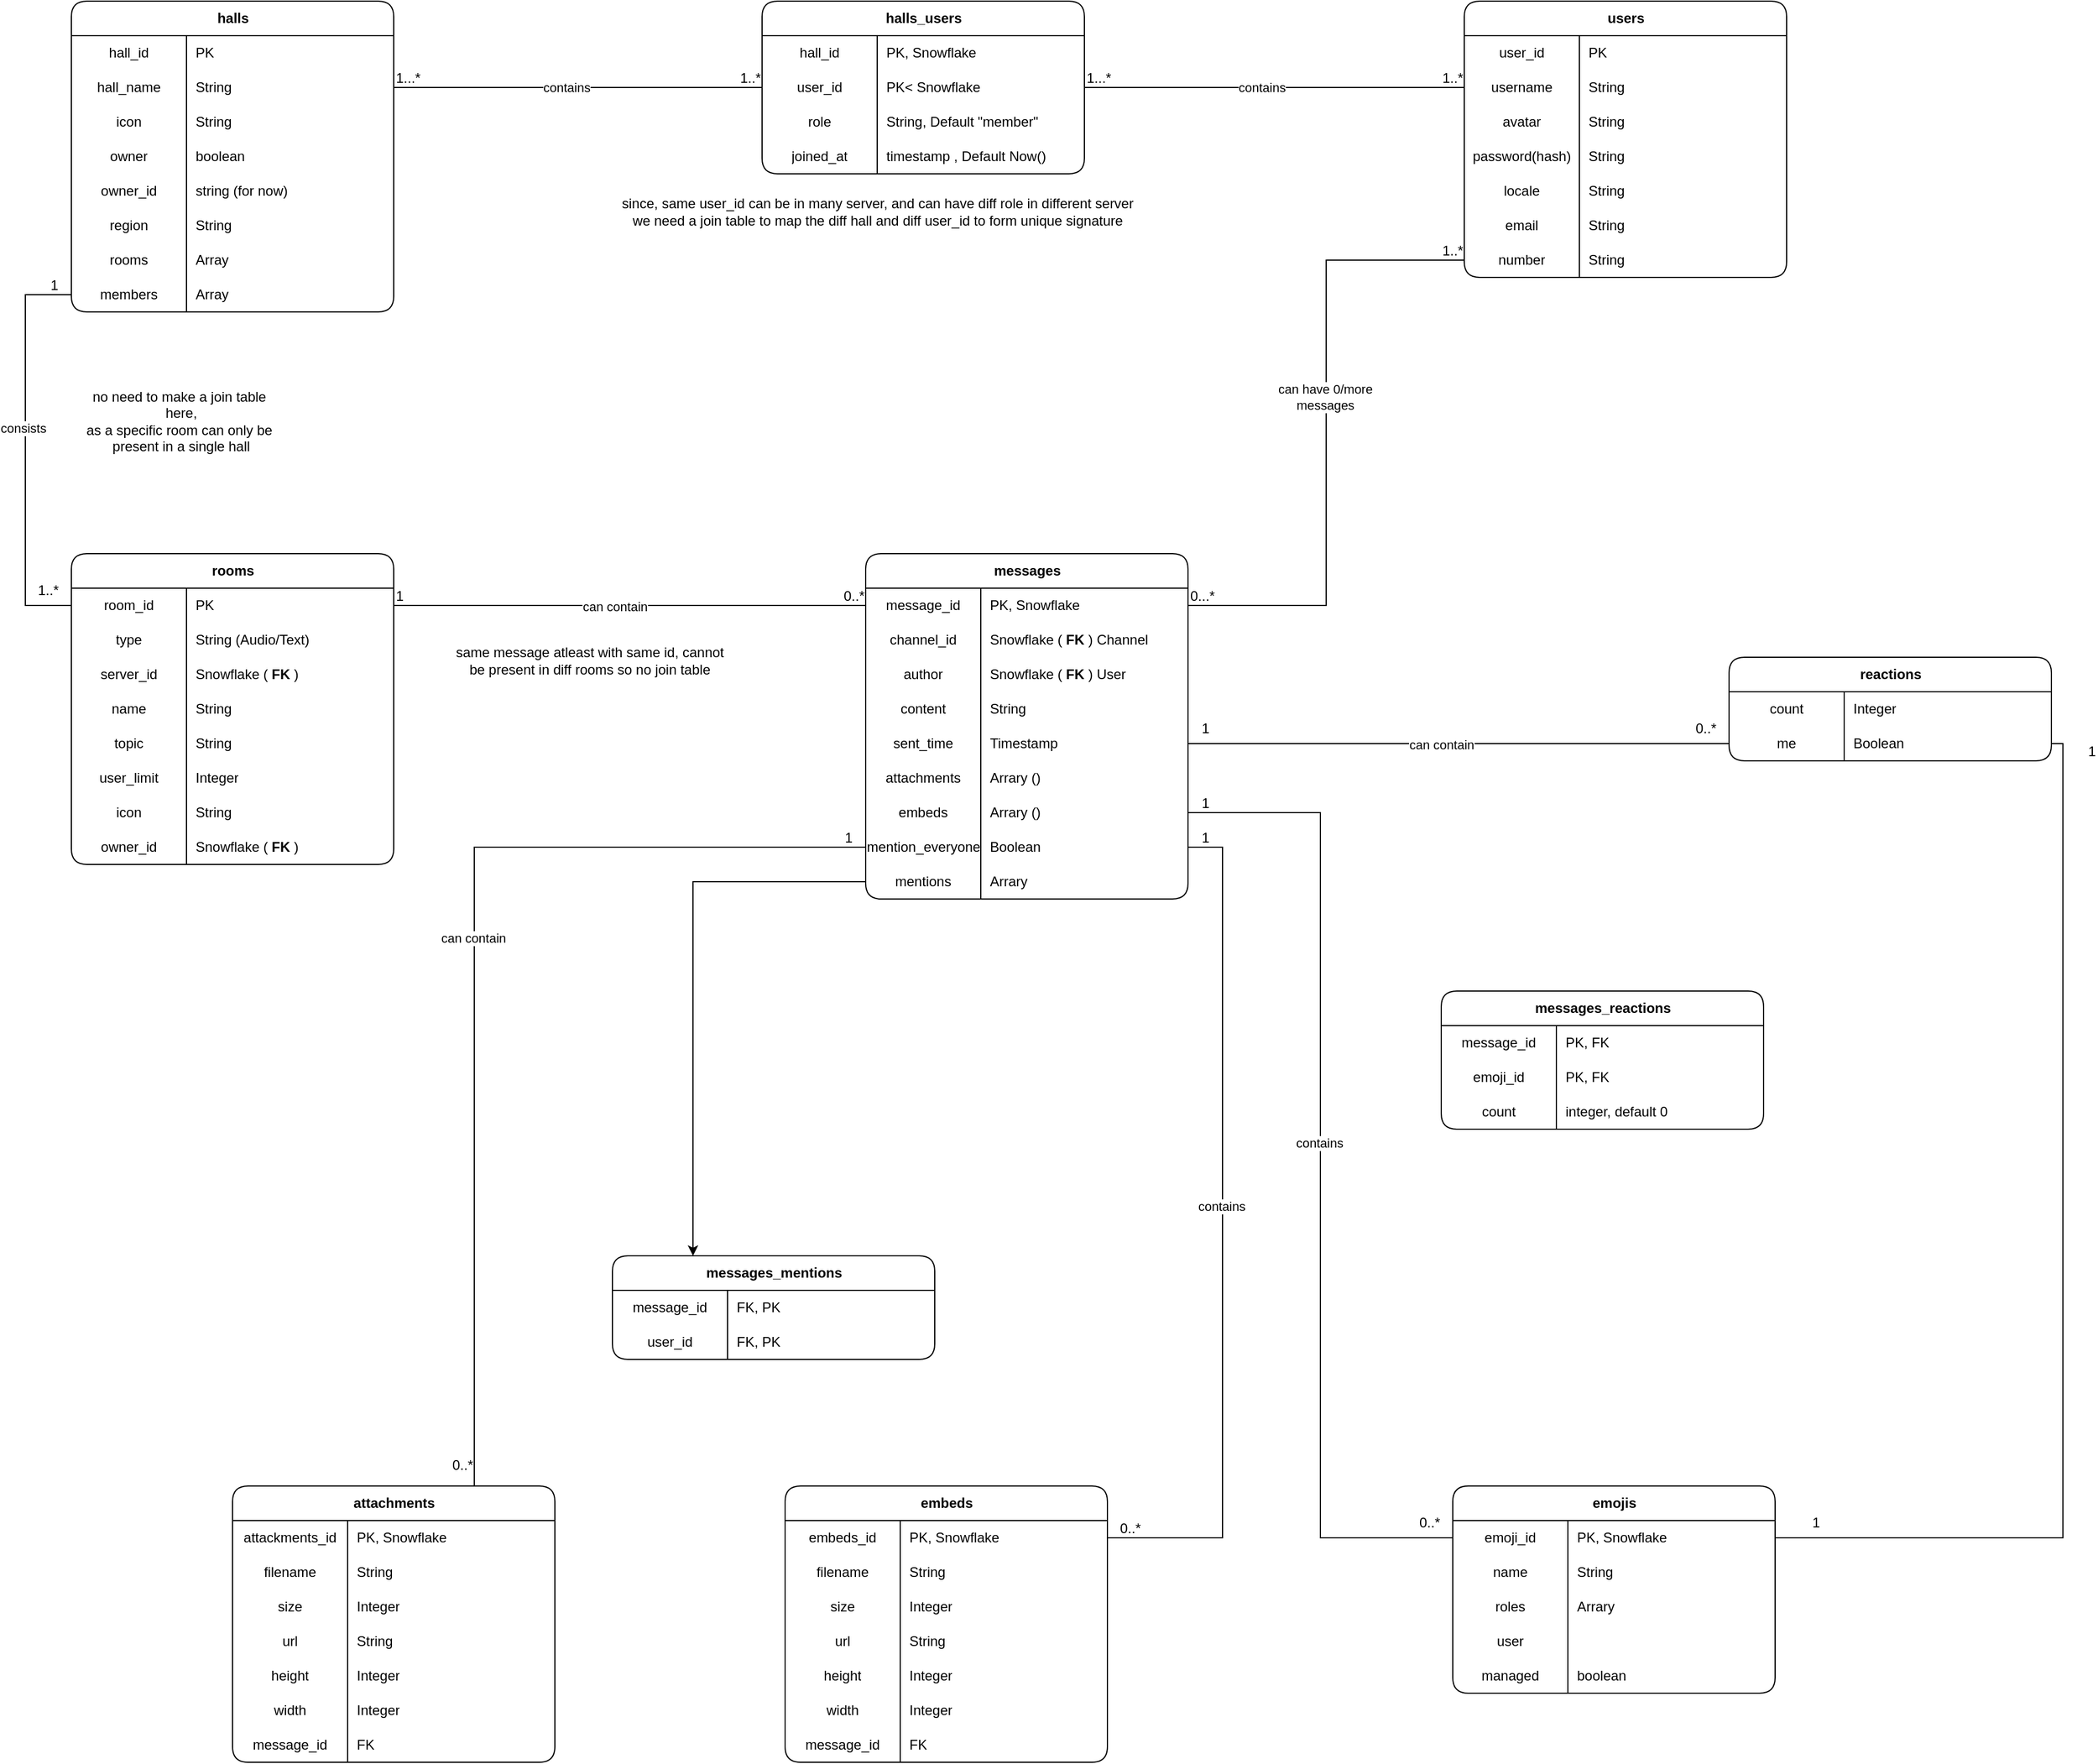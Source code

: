 <mxfile version="27.0.9">
  <diagram name="Page-1" id="10cuNSDojI4To6zdl3uv">
    <mxGraphModel dx="1211" dy="882" grid="1" gridSize="10" guides="1" tooltips="1" connect="1" arrows="1" fold="1" page="1" pageScale="1" pageWidth="2339" pageHeight="3300" math="0" shadow="0">
      <root>
        <mxCell id="0" />
        <mxCell id="1" parent="0" />
        <mxCell id="RpFqsIGByGisZ8ZvYhfj-1" value="halls" style="shape=table;startSize=30;container=1;collapsible=1;childLayout=tableLayout;fixedRows=1;rowLines=0;fontStyle=1;align=center;resizeLast=1;html=1;rounded=1;" parent="1" vertex="1">
          <mxGeometry x="70" y="40" width="280" height="270" as="geometry" />
        </mxCell>
        <mxCell id="RpFqsIGByGisZ8ZvYhfj-2" style="shape=tableRow;horizontal=0;startSize=0;swimlaneHead=0;swimlaneBody=0;fillColor=none;collapsible=0;dropTarget=0;points=[[0,0.5],[1,0.5]];portConstraint=eastwest;top=0;left=0;right=0;bottom=0;" parent="RpFqsIGByGisZ8ZvYhfj-1" vertex="1">
          <mxGeometry y="30" width="280" height="30" as="geometry" />
        </mxCell>
        <mxCell id="RpFqsIGByGisZ8ZvYhfj-3" value="hall_id" style="shape=partialRectangle;connectable=0;fillColor=none;top=0;left=0;bottom=0;right=0;editable=1;overflow=hidden;whiteSpace=wrap;html=1;" parent="RpFqsIGByGisZ8ZvYhfj-2" vertex="1">
          <mxGeometry width="100" height="30" as="geometry">
            <mxRectangle width="100" height="30" as="alternateBounds" />
          </mxGeometry>
        </mxCell>
        <mxCell id="RpFqsIGByGisZ8ZvYhfj-4" value="PK" style="shape=partialRectangle;connectable=0;fillColor=none;top=0;left=0;bottom=0;right=0;align=left;spacingLeft=6;overflow=hidden;whiteSpace=wrap;html=1;" parent="RpFqsIGByGisZ8ZvYhfj-2" vertex="1">
          <mxGeometry x="100" width="180" height="30" as="geometry">
            <mxRectangle width="180" height="30" as="alternateBounds" />
          </mxGeometry>
        </mxCell>
        <mxCell id="RpFqsIGByGisZ8ZvYhfj-5" value="" style="shape=tableRow;horizontal=0;startSize=0;swimlaneHead=0;swimlaneBody=0;fillColor=none;collapsible=0;dropTarget=0;points=[[0,0.5],[1,0.5]];portConstraint=eastwest;top=0;left=0;right=0;bottom=0;" parent="RpFqsIGByGisZ8ZvYhfj-1" vertex="1">
          <mxGeometry y="60" width="280" height="30" as="geometry" />
        </mxCell>
        <mxCell id="RpFqsIGByGisZ8ZvYhfj-6" value="&lt;div style=&quot;text-align: left;&quot;&gt;&lt;span style=&quot;background-color: transparent; color: light-dark(rgb(0, 0, 0), rgb(255, 255, 255));&quot;&gt;hall_name&lt;/span&gt;&lt;/div&gt;" style="shape=partialRectangle;connectable=0;fillColor=none;top=0;left=0;bottom=0;right=0;editable=1;overflow=hidden;whiteSpace=wrap;html=1;" parent="RpFqsIGByGisZ8ZvYhfj-5" vertex="1">
          <mxGeometry width="100" height="30" as="geometry">
            <mxRectangle width="100" height="30" as="alternateBounds" />
          </mxGeometry>
        </mxCell>
        <mxCell id="RpFqsIGByGisZ8ZvYhfj-7" value="String" style="shape=partialRectangle;connectable=0;fillColor=none;top=0;left=0;bottom=0;right=0;align=left;spacingLeft=6;overflow=hidden;whiteSpace=wrap;html=1;" parent="RpFqsIGByGisZ8ZvYhfj-5" vertex="1">
          <mxGeometry x="100" width="180" height="30" as="geometry">
            <mxRectangle width="180" height="30" as="alternateBounds" />
          </mxGeometry>
        </mxCell>
        <mxCell id="RpFqsIGByGisZ8ZvYhfj-8" value="" style="shape=tableRow;horizontal=0;startSize=0;swimlaneHead=0;swimlaneBody=0;fillColor=none;collapsible=0;dropTarget=0;points=[[0,0.5],[1,0.5]];portConstraint=eastwest;top=0;left=0;right=0;bottom=0;" parent="RpFqsIGByGisZ8ZvYhfj-1" vertex="1">
          <mxGeometry y="90" width="280" height="30" as="geometry" />
        </mxCell>
        <mxCell id="RpFqsIGByGisZ8ZvYhfj-9" value="&lt;span style=&quot;text-align: left;&quot;&gt;icon&lt;/span&gt;" style="shape=partialRectangle;connectable=0;fillColor=none;top=0;left=0;bottom=0;right=0;editable=1;overflow=hidden;whiteSpace=wrap;html=1;" parent="RpFqsIGByGisZ8ZvYhfj-8" vertex="1">
          <mxGeometry width="100" height="30" as="geometry">
            <mxRectangle width="100" height="30" as="alternateBounds" />
          </mxGeometry>
        </mxCell>
        <mxCell id="RpFqsIGByGisZ8ZvYhfj-10" value="String" style="shape=partialRectangle;connectable=0;fillColor=none;top=0;left=0;bottom=0;right=0;align=left;spacingLeft=6;overflow=hidden;whiteSpace=wrap;html=1;" parent="RpFqsIGByGisZ8ZvYhfj-8" vertex="1">
          <mxGeometry x="100" width="180" height="30" as="geometry">
            <mxRectangle width="180" height="30" as="alternateBounds" />
          </mxGeometry>
        </mxCell>
        <mxCell id="RpFqsIGByGisZ8ZvYhfj-11" style="shape=tableRow;horizontal=0;startSize=0;swimlaneHead=0;swimlaneBody=0;fillColor=none;collapsible=0;dropTarget=0;points=[[0,0.5],[1,0.5]];portConstraint=eastwest;top=0;left=0;right=0;bottom=0;" parent="RpFqsIGByGisZ8ZvYhfj-1" vertex="1">
          <mxGeometry y="120" width="280" height="30" as="geometry" />
        </mxCell>
        <mxCell id="RpFqsIGByGisZ8ZvYhfj-12" value="&lt;span style=&quot;text-align: left;&quot;&gt;owner&lt;/span&gt;" style="shape=partialRectangle;connectable=0;fillColor=none;top=0;left=0;bottom=0;right=0;editable=1;overflow=hidden;whiteSpace=wrap;html=1;" parent="RpFqsIGByGisZ8ZvYhfj-11" vertex="1">
          <mxGeometry width="100" height="30" as="geometry">
            <mxRectangle width="100" height="30" as="alternateBounds" />
          </mxGeometry>
        </mxCell>
        <mxCell id="RpFqsIGByGisZ8ZvYhfj-13" value="boolean" style="shape=partialRectangle;connectable=0;fillColor=none;top=0;left=0;bottom=0;right=0;align=left;spacingLeft=6;overflow=hidden;whiteSpace=wrap;html=1;" parent="RpFqsIGByGisZ8ZvYhfj-11" vertex="1">
          <mxGeometry x="100" width="180" height="30" as="geometry">
            <mxRectangle width="180" height="30" as="alternateBounds" />
          </mxGeometry>
        </mxCell>
        <mxCell id="RpFqsIGByGisZ8ZvYhfj-14" style="shape=tableRow;horizontal=0;startSize=0;swimlaneHead=0;swimlaneBody=0;fillColor=none;collapsible=0;dropTarget=0;points=[[0,0.5],[1,0.5]];portConstraint=eastwest;top=0;left=0;right=0;bottom=0;" parent="RpFqsIGByGisZ8ZvYhfj-1" vertex="1">
          <mxGeometry y="150" width="280" height="30" as="geometry" />
        </mxCell>
        <mxCell id="RpFqsIGByGisZ8ZvYhfj-15" value="&lt;span style=&quot;text-align: left;&quot;&gt;owner_id&lt;/span&gt;" style="shape=partialRectangle;connectable=0;fillColor=none;top=0;left=0;bottom=0;right=0;editable=1;overflow=hidden;whiteSpace=wrap;html=1;" parent="RpFqsIGByGisZ8ZvYhfj-14" vertex="1">
          <mxGeometry width="100" height="30" as="geometry">
            <mxRectangle width="100" height="30" as="alternateBounds" />
          </mxGeometry>
        </mxCell>
        <mxCell id="RpFqsIGByGisZ8ZvYhfj-16" value="string (for now)" style="shape=partialRectangle;connectable=0;fillColor=none;top=0;left=0;bottom=0;right=0;align=left;spacingLeft=6;overflow=hidden;whiteSpace=wrap;html=1;" parent="RpFqsIGByGisZ8ZvYhfj-14" vertex="1">
          <mxGeometry x="100" width="180" height="30" as="geometry">
            <mxRectangle width="180" height="30" as="alternateBounds" />
          </mxGeometry>
        </mxCell>
        <mxCell id="RpFqsIGByGisZ8ZvYhfj-17" style="shape=tableRow;horizontal=0;startSize=0;swimlaneHead=0;swimlaneBody=0;fillColor=none;collapsible=0;dropTarget=0;points=[[0,0.5],[1,0.5]];portConstraint=eastwest;top=0;left=0;right=0;bottom=0;" parent="RpFqsIGByGisZ8ZvYhfj-1" vertex="1">
          <mxGeometry y="180" width="280" height="30" as="geometry" />
        </mxCell>
        <mxCell id="RpFqsIGByGisZ8ZvYhfj-18" value="region" style="shape=partialRectangle;connectable=0;fillColor=none;top=0;left=0;bottom=0;right=0;editable=1;overflow=hidden;whiteSpace=wrap;html=1;" parent="RpFqsIGByGisZ8ZvYhfj-17" vertex="1">
          <mxGeometry width="100" height="30" as="geometry">
            <mxRectangle width="100" height="30" as="alternateBounds" />
          </mxGeometry>
        </mxCell>
        <mxCell id="RpFqsIGByGisZ8ZvYhfj-19" value="String" style="shape=partialRectangle;connectable=0;fillColor=none;top=0;left=0;bottom=0;right=0;align=left;spacingLeft=6;overflow=hidden;whiteSpace=wrap;html=1;" parent="RpFqsIGByGisZ8ZvYhfj-17" vertex="1">
          <mxGeometry x="100" width="180" height="30" as="geometry">
            <mxRectangle width="180" height="30" as="alternateBounds" />
          </mxGeometry>
        </mxCell>
        <mxCell id="RpFqsIGByGisZ8ZvYhfj-20" style="shape=tableRow;horizontal=0;startSize=0;swimlaneHead=0;swimlaneBody=0;fillColor=none;collapsible=0;dropTarget=0;points=[[0,0.5],[1,0.5]];portConstraint=eastwest;top=0;left=0;right=0;bottom=0;" parent="RpFqsIGByGisZ8ZvYhfj-1" vertex="1">
          <mxGeometry y="210" width="280" height="30" as="geometry" />
        </mxCell>
        <mxCell id="RpFqsIGByGisZ8ZvYhfj-21" value="rooms" style="shape=partialRectangle;connectable=0;fillColor=none;top=0;left=0;bottom=0;right=0;editable=1;overflow=hidden;whiteSpace=wrap;html=1;" parent="RpFqsIGByGisZ8ZvYhfj-20" vertex="1">
          <mxGeometry width="100" height="30" as="geometry">
            <mxRectangle width="100" height="30" as="alternateBounds" />
          </mxGeometry>
        </mxCell>
        <mxCell id="RpFqsIGByGisZ8ZvYhfj-22" value="Array" style="shape=partialRectangle;connectable=0;fillColor=none;top=0;left=0;bottom=0;right=0;align=left;spacingLeft=6;overflow=hidden;whiteSpace=wrap;html=1;" parent="RpFqsIGByGisZ8ZvYhfj-20" vertex="1">
          <mxGeometry x="100" width="180" height="30" as="geometry">
            <mxRectangle width="180" height="30" as="alternateBounds" />
          </mxGeometry>
        </mxCell>
        <mxCell id="RpFqsIGByGisZ8ZvYhfj-23" style="shape=tableRow;horizontal=0;startSize=0;swimlaneHead=0;swimlaneBody=0;fillColor=none;collapsible=0;dropTarget=0;points=[[0,0.5],[1,0.5]];portConstraint=eastwest;top=0;left=0;right=0;bottom=0;" parent="RpFqsIGByGisZ8ZvYhfj-1" vertex="1">
          <mxGeometry y="240" width="280" height="30" as="geometry" />
        </mxCell>
        <mxCell id="RpFqsIGByGisZ8ZvYhfj-24" value="members" style="shape=partialRectangle;connectable=0;fillColor=none;top=0;left=0;bottom=0;right=0;editable=1;overflow=hidden;whiteSpace=wrap;html=1;" parent="RpFqsIGByGisZ8ZvYhfj-23" vertex="1">
          <mxGeometry width="100" height="30" as="geometry">
            <mxRectangle width="100" height="30" as="alternateBounds" />
          </mxGeometry>
        </mxCell>
        <mxCell id="RpFqsIGByGisZ8ZvYhfj-25" value="Array" style="shape=partialRectangle;connectable=0;fillColor=none;top=0;left=0;bottom=0;right=0;align=left;spacingLeft=6;overflow=hidden;whiteSpace=wrap;html=1;" parent="RpFqsIGByGisZ8ZvYhfj-23" vertex="1">
          <mxGeometry x="100" width="180" height="30" as="geometry">
            <mxRectangle width="180" height="30" as="alternateBounds" />
          </mxGeometry>
        </mxCell>
        <mxCell id="RpFqsIGByGisZ8ZvYhfj-26" value="users" style="shape=table;startSize=30;container=1;collapsible=1;childLayout=tableLayout;fixedRows=1;rowLines=0;fontStyle=1;align=center;resizeLast=1;html=1;rounded=1;" parent="1" vertex="1">
          <mxGeometry x="1280" y="40" width="280" height="240" as="geometry" />
        </mxCell>
        <mxCell id="RpFqsIGByGisZ8ZvYhfj-27" style="shape=tableRow;horizontal=0;startSize=0;swimlaneHead=0;swimlaneBody=0;fillColor=none;collapsible=0;dropTarget=0;points=[[0,0.5],[1,0.5]];portConstraint=eastwest;top=0;left=0;right=0;bottom=0;" parent="RpFqsIGByGisZ8ZvYhfj-26" vertex="1">
          <mxGeometry y="30" width="280" height="30" as="geometry" />
        </mxCell>
        <mxCell id="RpFqsIGByGisZ8ZvYhfj-28" value="user_id" style="shape=partialRectangle;connectable=0;fillColor=none;top=0;left=0;bottom=0;right=0;editable=1;overflow=hidden;whiteSpace=wrap;html=1;" parent="RpFqsIGByGisZ8ZvYhfj-27" vertex="1">
          <mxGeometry width="100" height="30" as="geometry">
            <mxRectangle width="100" height="30" as="alternateBounds" />
          </mxGeometry>
        </mxCell>
        <mxCell id="RpFqsIGByGisZ8ZvYhfj-29" value="PK" style="shape=partialRectangle;connectable=0;fillColor=none;top=0;left=0;bottom=0;right=0;align=left;spacingLeft=6;overflow=hidden;whiteSpace=wrap;html=1;" parent="RpFqsIGByGisZ8ZvYhfj-27" vertex="1">
          <mxGeometry x="100" width="180" height="30" as="geometry">
            <mxRectangle width="180" height="30" as="alternateBounds" />
          </mxGeometry>
        </mxCell>
        <mxCell id="RpFqsIGByGisZ8ZvYhfj-30" value="" style="shape=tableRow;horizontal=0;startSize=0;swimlaneHead=0;swimlaneBody=0;fillColor=none;collapsible=0;dropTarget=0;points=[[0,0.5],[1,0.5]];portConstraint=eastwest;top=0;left=0;right=0;bottom=0;" parent="RpFqsIGByGisZ8ZvYhfj-26" vertex="1">
          <mxGeometry y="60" width="280" height="30" as="geometry" />
        </mxCell>
        <mxCell id="RpFqsIGByGisZ8ZvYhfj-31" value="&lt;div style=&quot;text-align: left;&quot;&gt;&lt;span style=&quot;background-color: transparent; color: light-dark(rgb(0, 0, 0), rgb(255, 255, 255));&quot;&gt;username&lt;/span&gt;&lt;/div&gt;" style="shape=partialRectangle;connectable=0;fillColor=none;top=0;left=0;bottom=0;right=0;editable=1;overflow=hidden;whiteSpace=wrap;html=1;" parent="RpFqsIGByGisZ8ZvYhfj-30" vertex="1">
          <mxGeometry width="100" height="30" as="geometry">
            <mxRectangle width="100" height="30" as="alternateBounds" />
          </mxGeometry>
        </mxCell>
        <mxCell id="RpFqsIGByGisZ8ZvYhfj-32" value="String" style="shape=partialRectangle;connectable=0;fillColor=none;top=0;left=0;bottom=0;right=0;align=left;spacingLeft=6;overflow=hidden;whiteSpace=wrap;html=1;" parent="RpFqsIGByGisZ8ZvYhfj-30" vertex="1">
          <mxGeometry x="100" width="180" height="30" as="geometry">
            <mxRectangle width="180" height="30" as="alternateBounds" />
          </mxGeometry>
        </mxCell>
        <mxCell id="RpFqsIGByGisZ8ZvYhfj-33" value="" style="shape=tableRow;horizontal=0;startSize=0;swimlaneHead=0;swimlaneBody=0;fillColor=none;collapsible=0;dropTarget=0;points=[[0,0.5],[1,0.5]];portConstraint=eastwest;top=0;left=0;right=0;bottom=0;" parent="RpFqsIGByGisZ8ZvYhfj-26" vertex="1">
          <mxGeometry y="90" width="280" height="30" as="geometry" />
        </mxCell>
        <mxCell id="RpFqsIGByGisZ8ZvYhfj-34" value="&lt;span style=&quot;text-align: left;&quot;&gt;avatar&lt;/span&gt;" style="shape=partialRectangle;connectable=0;fillColor=none;top=0;left=0;bottom=0;right=0;editable=1;overflow=hidden;whiteSpace=wrap;html=1;" parent="RpFqsIGByGisZ8ZvYhfj-33" vertex="1">
          <mxGeometry width="100" height="30" as="geometry">
            <mxRectangle width="100" height="30" as="alternateBounds" />
          </mxGeometry>
        </mxCell>
        <mxCell id="RpFqsIGByGisZ8ZvYhfj-35" value="String" style="shape=partialRectangle;connectable=0;fillColor=none;top=0;left=0;bottom=0;right=0;align=left;spacingLeft=6;overflow=hidden;whiteSpace=wrap;html=1;" parent="RpFqsIGByGisZ8ZvYhfj-33" vertex="1">
          <mxGeometry x="100" width="180" height="30" as="geometry">
            <mxRectangle width="180" height="30" as="alternateBounds" />
          </mxGeometry>
        </mxCell>
        <mxCell id="RpFqsIGByGisZ8ZvYhfj-36" style="shape=tableRow;horizontal=0;startSize=0;swimlaneHead=0;swimlaneBody=0;fillColor=none;collapsible=0;dropTarget=0;points=[[0,0.5],[1,0.5]];portConstraint=eastwest;top=0;left=0;right=0;bottom=0;" parent="RpFqsIGByGisZ8ZvYhfj-26" vertex="1">
          <mxGeometry y="120" width="280" height="30" as="geometry" />
        </mxCell>
        <mxCell id="RpFqsIGByGisZ8ZvYhfj-37" value="&lt;span style=&quot;text-align: left;&quot;&gt;password(hash)&lt;/span&gt;" style="shape=partialRectangle;connectable=0;fillColor=none;top=0;left=0;bottom=0;right=0;editable=1;overflow=hidden;whiteSpace=wrap;html=1;" parent="RpFqsIGByGisZ8ZvYhfj-36" vertex="1">
          <mxGeometry width="100" height="30" as="geometry">
            <mxRectangle width="100" height="30" as="alternateBounds" />
          </mxGeometry>
        </mxCell>
        <mxCell id="RpFqsIGByGisZ8ZvYhfj-38" value="String" style="shape=partialRectangle;connectable=0;fillColor=none;top=0;left=0;bottom=0;right=0;align=left;spacingLeft=6;overflow=hidden;whiteSpace=wrap;html=1;" parent="RpFqsIGByGisZ8ZvYhfj-36" vertex="1">
          <mxGeometry x="100" width="180" height="30" as="geometry">
            <mxRectangle width="180" height="30" as="alternateBounds" />
          </mxGeometry>
        </mxCell>
        <mxCell id="RpFqsIGByGisZ8ZvYhfj-39" style="shape=tableRow;horizontal=0;startSize=0;swimlaneHead=0;swimlaneBody=0;fillColor=none;collapsible=0;dropTarget=0;points=[[0,0.5],[1,0.5]];portConstraint=eastwest;top=0;left=0;right=0;bottom=0;" parent="RpFqsIGByGisZ8ZvYhfj-26" vertex="1">
          <mxGeometry y="150" width="280" height="30" as="geometry" />
        </mxCell>
        <mxCell id="RpFqsIGByGisZ8ZvYhfj-40" value="&lt;span style=&quot;text-align: left;&quot;&gt;locale&lt;/span&gt;" style="shape=partialRectangle;connectable=0;fillColor=none;top=0;left=0;bottom=0;right=0;editable=1;overflow=hidden;whiteSpace=wrap;html=1;" parent="RpFqsIGByGisZ8ZvYhfj-39" vertex="1">
          <mxGeometry width="100" height="30" as="geometry">
            <mxRectangle width="100" height="30" as="alternateBounds" />
          </mxGeometry>
        </mxCell>
        <mxCell id="RpFqsIGByGisZ8ZvYhfj-41" value="String" style="shape=partialRectangle;connectable=0;fillColor=none;top=0;left=0;bottom=0;right=0;align=left;spacingLeft=6;overflow=hidden;whiteSpace=wrap;html=1;" parent="RpFqsIGByGisZ8ZvYhfj-39" vertex="1">
          <mxGeometry x="100" width="180" height="30" as="geometry">
            <mxRectangle width="180" height="30" as="alternateBounds" />
          </mxGeometry>
        </mxCell>
        <mxCell id="RpFqsIGByGisZ8ZvYhfj-42" style="shape=tableRow;horizontal=0;startSize=0;swimlaneHead=0;swimlaneBody=0;fillColor=none;collapsible=0;dropTarget=0;points=[[0,0.5],[1,0.5]];portConstraint=eastwest;top=0;left=0;right=0;bottom=0;" parent="RpFqsIGByGisZ8ZvYhfj-26" vertex="1">
          <mxGeometry y="180" width="280" height="30" as="geometry" />
        </mxCell>
        <mxCell id="RpFqsIGByGisZ8ZvYhfj-43" value="email" style="shape=partialRectangle;connectable=0;fillColor=none;top=0;left=0;bottom=0;right=0;editable=1;overflow=hidden;whiteSpace=wrap;html=1;" parent="RpFqsIGByGisZ8ZvYhfj-42" vertex="1">
          <mxGeometry width="100" height="30" as="geometry">
            <mxRectangle width="100" height="30" as="alternateBounds" />
          </mxGeometry>
        </mxCell>
        <mxCell id="RpFqsIGByGisZ8ZvYhfj-44" value="String" style="shape=partialRectangle;connectable=0;fillColor=none;top=0;left=0;bottom=0;right=0;align=left;spacingLeft=6;overflow=hidden;whiteSpace=wrap;html=1;" parent="RpFqsIGByGisZ8ZvYhfj-42" vertex="1">
          <mxGeometry x="100" width="180" height="30" as="geometry">
            <mxRectangle width="180" height="30" as="alternateBounds" />
          </mxGeometry>
        </mxCell>
        <mxCell id="RpFqsIGByGisZ8ZvYhfj-45" style="shape=tableRow;horizontal=0;startSize=0;swimlaneHead=0;swimlaneBody=0;fillColor=none;collapsible=0;dropTarget=0;points=[[0,0.5],[1,0.5]];portConstraint=eastwest;top=0;left=0;right=0;bottom=0;" parent="RpFqsIGByGisZ8ZvYhfj-26" vertex="1">
          <mxGeometry y="210" width="280" height="30" as="geometry" />
        </mxCell>
        <mxCell id="RpFqsIGByGisZ8ZvYhfj-46" value="number" style="shape=partialRectangle;connectable=0;fillColor=none;top=0;left=0;bottom=0;right=0;editable=1;overflow=hidden;whiteSpace=wrap;html=1;" parent="RpFqsIGByGisZ8ZvYhfj-45" vertex="1">
          <mxGeometry width="100" height="30" as="geometry">
            <mxRectangle width="100" height="30" as="alternateBounds" />
          </mxGeometry>
        </mxCell>
        <mxCell id="RpFqsIGByGisZ8ZvYhfj-47" value="String" style="shape=partialRectangle;connectable=0;fillColor=none;top=0;left=0;bottom=0;right=0;align=left;spacingLeft=6;overflow=hidden;whiteSpace=wrap;html=1;" parent="RpFqsIGByGisZ8ZvYhfj-45" vertex="1">
          <mxGeometry x="100" width="180" height="30" as="geometry">
            <mxRectangle width="180" height="30" as="alternateBounds" />
          </mxGeometry>
        </mxCell>
        <mxCell id="RpFqsIGByGisZ8ZvYhfj-48" value="" style="endArrow=none;html=1;rounded=0;exitX=1;exitY=0.5;exitDx=0;exitDy=0;entryX=0;entryY=0.5;entryDx=0;entryDy=0;" parent="1" source="RpFqsIGByGisZ8ZvYhfj-5" target="RpFqsIGByGisZ8ZvYhfj-192" edge="1">
          <mxGeometry relative="1" as="geometry">
            <mxPoint x="680" y="100" as="sourcePoint" />
            <mxPoint x="530" y="115" as="targetPoint" />
          </mxGeometry>
        </mxCell>
        <mxCell id="RpFqsIGByGisZ8ZvYhfj-49" value="1...*" style="resizable=0;html=1;whiteSpace=wrap;align=left;verticalAlign=bottom;" parent="RpFqsIGByGisZ8ZvYhfj-48" connectable="0" vertex="1">
          <mxGeometry x="-1" relative="1" as="geometry" />
        </mxCell>
        <mxCell id="RpFqsIGByGisZ8ZvYhfj-50" value="1..*" style="resizable=0;html=1;whiteSpace=wrap;align=right;verticalAlign=bottom;" parent="RpFqsIGByGisZ8ZvYhfj-48" connectable="0" vertex="1">
          <mxGeometry x="1" relative="1" as="geometry" />
        </mxCell>
        <mxCell id="RpFqsIGByGisZ8ZvYhfj-51" value="contains" style="edgeLabel;html=1;align=center;verticalAlign=middle;resizable=0;points=[];" parent="RpFqsIGByGisZ8ZvYhfj-48" vertex="1" connectable="0">
          <mxGeometry x="-0.067" relative="1" as="geometry">
            <mxPoint as="offset" />
          </mxGeometry>
        </mxCell>
        <mxCell id="RpFqsIGByGisZ8ZvYhfj-52" value="rooms" style="shape=table;startSize=30;container=1;collapsible=1;childLayout=tableLayout;fixedRows=1;rowLines=0;fontStyle=1;align=center;resizeLast=1;html=1;rounded=1;" parent="1" vertex="1">
          <mxGeometry x="70" y="520" width="280" height="270" as="geometry" />
        </mxCell>
        <mxCell id="RpFqsIGByGisZ8ZvYhfj-53" style="shape=tableRow;horizontal=0;startSize=0;swimlaneHead=0;swimlaneBody=0;fillColor=none;collapsible=0;dropTarget=0;points=[[0,0.5],[1,0.5]];portConstraint=eastwest;top=0;left=0;right=0;bottom=0;" parent="RpFqsIGByGisZ8ZvYhfj-52" vertex="1">
          <mxGeometry y="30" width="280" height="30" as="geometry" />
        </mxCell>
        <mxCell id="RpFqsIGByGisZ8ZvYhfj-54" value="room_id" style="shape=partialRectangle;connectable=0;fillColor=none;top=0;left=0;bottom=0;right=0;editable=1;overflow=hidden;whiteSpace=wrap;html=1;" parent="RpFqsIGByGisZ8ZvYhfj-53" vertex="1">
          <mxGeometry width="100" height="30" as="geometry">
            <mxRectangle width="100" height="30" as="alternateBounds" />
          </mxGeometry>
        </mxCell>
        <mxCell id="RpFqsIGByGisZ8ZvYhfj-55" value="PK" style="shape=partialRectangle;connectable=0;fillColor=none;top=0;left=0;bottom=0;right=0;align=left;spacingLeft=6;overflow=hidden;whiteSpace=wrap;html=1;" parent="RpFqsIGByGisZ8ZvYhfj-53" vertex="1">
          <mxGeometry x="100" width="180" height="30" as="geometry">
            <mxRectangle width="180" height="30" as="alternateBounds" />
          </mxGeometry>
        </mxCell>
        <mxCell id="RpFqsIGByGisZ8ZvYhfj-56" value="" style="shape=tableRow;horizontal=0;startSize=0;swimlaneHead=0;swimlaneBody=0;fillColor=none;collapsible=0;dropTarget=0;points=[[0,0.5],[1,0.5]];portConstraint=eastwest;top=0;left=0;right=0;bottom=0;" parent="RpFqsIGByGisZ8ZvYhfj-52" vertex="1">
          <mxGeometry y="60" width="280" height="30" as="geometry" />
        </mxCell>
        <mxCell id="RpFqsIGByGisZ8ZvYhfj-57" value="&lt;div style=&quot;text-align: left;&quot;&gt;&lt;span style=&quot;background-color: transparent; color: light-dark(rgb(0, 0, 0), rgb(255, 255, 255));&quot;&gt;type&lt;/span&gt;&lt;/div&gt;" style="shape=partialRectangle;connectable=0;fillColor=none;top=0;left=0;bottom=0;right=0;editable=1;overflow=hidden;whiteSpace=wrap;html=1;" parent="RpFqsIGByGisZ8ZvYhfj-56" vertex="1">
          <mxGeometry width="100" height="30" as="geometry">
            <mxRectangle width="100" height="30" as="alternateBounds" />
          </mxGeometry>
        </mxCell>
        <mxCell id="RpFqsIGByGisZ8ZvYhfj-58" value="String (Audio/Text)" style="shape=partialRectangle;connectable=0;fillColor=none;top=0;left=0;bottom=0;right=0;align=left;spacingLeft=6;overflow=hidden;whiteSpace=wrap;html=1;" parent="RpFqsIGByGisZ8ZvYhfj-56" vertex="1">
          <mxGeometry x="100" width="180" height="30" as="geometry">
            <mxRectangle width="180" height="30" as="alternateBounds" />
          </mxGeometry>
        </mxCell>
        <mxCell id="RpFqsIGByGisZ8ZvYhfj-59" value="" style="shape=tableRow;horizontal=0;startSize=0;swimlaneHead=0;swimlaneBody=0;fillColor=none;collapsible=0;dropTarget=0;points=[[0,0.5],[1,0.5]];portConstraint=eastwest;top=0;left=0;right=0;bottom=0;" parent="RpFqsIGByGisZ8ZvYhfj-52" vertex="1">
          <mxGeometry y="90" width="280" height="30" as="geometry" />
        </mxCell>
        <mxCell id="RpFqsIGByGisZ8ZvYhfj-60" value="&lt;span style=&quot;text-align: left;&quot;&gt;server_id&lt;/span&gt;" style="shape=partialRectangle;connectable=0;fillColor=none;top=0;left=0;bottom=0;right=0;editable=1;overflow=hidden;whiteSpace=wrap;html=1;" parent="RpFqsIGByGisZ8ZvYhfj-59" vertex="1">
          <mxGeometry width="100" height="30" as="geometry">
            <mxRectangle width="100" height="30" as="alternateBounds" />
          </mxGeometry>
        </mxCell>
        <mxCell id="RpFqsIGByGisZ8ZvYhfj-61" value="Snowflake ( &lt;b&gt;FK&amp;nbsp;&lt;/b&gt;)&amp;nbsp;" style="shape=partialRectangle;connectable=0;fillColor=none;top=0;left=0;bottom=0;right=0;align=left;spacingLeft=6;overflow=hidden;whiteSpace=wrap;html=1;" parent="RpFqsIGByGisZ8ZvYhfj-59" vertex="1">
          <mxGeometry x="100" width="180" height="30" as="geometry">
            <mxRectangle width="180" height="30" as="alternateBounds" />
          </mxGeometry>
        </mxCell>
        <mxCell id="RpFqsIGByGisZ8ZvYhfj-62" style="shape=tableRow;horizontal=0;startSize=0;swimlaneHead=0;swimlaneBody=0;fillColor=none;collapsible=0;dropTarget=0;points=[[0,0.5],[1,0.5]];portConstraint=eastwest;top=0;left=0;right=0;bottom=0;" parent="RpFqsIGByGisZ8ZvYhfj-52" vertex="1">
          <mxGeometry y="120" width="280" height="30" as="geometry" />
        </mxCell>
        <mxCell id="RpFqsIGByGisZ8ZvYhfj-63" value="&lt;span style=&quot;text-align: left;&quot;&gt;name&lt;/span&gt;" style="shape=partialRectangle;connectable=0;fillColor=none;top=0;left=0;bottom=0;right=0;editable=1;overflow=hidden;whiteSpace=wrap;html=1;" parent="RpFqsIGByGisZ8ZvYhfj-62" vertex="1">
          <mxGeometry width="100" height="30" as="geometry">
            <mxRectangle width="100" height="30" as="alternateBounds" />
          </mxGeometry>
        </mxCell>
        <mxCell id="RpFqsIGByGisZ8ZvYhfj-64" value="String" style="shape=partialRectangle;connectable=0;fillColor=none;top=0;left=0;bottom=0;right=0;align=left;spacingLeft=6;overflow=hidden;whiteSpace=wrap;html=1;" parent="RpFqsIGByGisZ8ZvYhfj-62" vertex="1">
          <mxGeometry x="100" width="180" height="30" as="geometry">
            <mxRectangle width="180" height="30" as="alternateBounds" />
          </mxGeometry>
        </mxCell>
        <mxCell id="RpFqsIGByGisZ8ZvYhfj-65" style="shape=tableRow;horizontal=0;startSize=0;swimlaneHead=0;swimlaneBody=0;fillColor=none;collapsible=0;dropTarget=0;points=[[0,0.5],[1,0.5]];portConstraint=eastwest;top=0;left=0;right=0;bottom=0;" parent="RpFqsIGByGisZ8ZvYhfj-52" vertex="1">
          <mxGeometry y="150" width="280" height="30" as="geometry" />
        </mxCell>
        <mxCell id="RpFqsIGByGisZ8ZvYhfj-66" value="topic" style="shape=partialRectangle;connectable=0;fillColor=none;top=0;left=0;bottom=0;right=0;editable=1;overflow=hidden;whiteSpace=wrap;html=1;" parent="RpFqsIGByGisZ8ZvYhfj-65" vertex="1">
          <mxGeometry width="100" height="30" as="geometry">
            <mxRectangle width="100" height="30" as="alternateBounds" />
          </mxGeometry>
        </mxCell>
        <mxCell id="RpFqsIGByGisZ8ZvYhfj-67" value="String" style="shape=partialRectangle;connectable=0;fillColor=none;top=0;left=0;bottom=0;right=0;align=left;spacingLeft=6;overflow=hidden;whiteSpace=wrap;html=1;" parent="RpFqsIGByGisZ8ZvYhfj-65" vertex="1">
          <mxGeometry x="100" width="180" height="30" as="geometry">
            <mxRectangle width="180" height="30" as="alternateBounds" />
          </mxGeometry>
        </mxCell>
        <mxCell id="RpFqsIGByGisZ8ZvYhfj-68" style="shape=tableRow;horizontal=0;startSize=0;swimlaneHead=0;swimlaneBody=0;fillColor=none;collapsible=0;dropTarget=0;points=[[0,0.5],[1,0.5]];portConstraint=eastwest;top=0;left=0;right=0;bottom=0;" parent="RpFqsIGByGisZ8ZvYhfj-52" vertex="1">
          <mxGeometry y="180" width="280" height="30" as="geometry" />
        </mxCell>
        <mxCell id="RpFqsIGByGisZ8ZvYhfj-69" value="user_limit" style="shape=partialRectangle;connectable=0;fillColor=none;top=0;left=0;bottom=0;right=0;editable=1;overflow=hidden;whiteSpace=wrap;html=1;" parent="RpFqsIGByGisZ8ZvYhfj-68" vertex="1">
          <mxGeometry width="100" height="30" as="geometry">
            <mxRectangle width="100" height="30" as="alternateBounds" />
          </mxGeometry>
        </mxCell>
        <mxCell id="RpFqsIGByGisZ8ZvYhfj-70" value="Integer" style="shape=partialRectangle;connectable=0;fillColor=none;top=0;left=0;bottom=0;right=0;align=left;spacingLeft=6;overflow=hidden;whiteSpace=wrap;html=1;" parent="RpFqsIGByGisZ8ZvYhfj-68" vertex="1">
          <mxGeometry x="100" width="180" height="30" as="geometry">
            <mxRectangle width="180" height="30" as="alternateBounds" />
          </mxGeometry>
        </mxCell>
        <mxCell id="RpFqsIGByGisZ8ZvYhfj-71" style="shape=tableRow;horizontal=0;startSize=0;swimlaneHead=0;swimlaneBody=0;fillColor=none;collapsible=0;dropTarget=0;points=[[0,0.5],[1,0.5]];portConstraint=eastwest;top=0;left=0;right=0;bottom=0;" parent="RpFqsIGByGisZ8ZvYhfj-52" vertex="1">
          <mxGeometry y="210" width="280" height="30" as="geometry" />
        </mxCell>
        <mxCell id="RpFqsIGByGisZ8ZvYhfj-72" value="icon" style="shape=partialRectangle;connectable=0;fillColor=none;top=0;left=0;bottom=0;right=0;editable=1;overflow=hidden;whiteSpace=wrap;html=1;" parent="RpFqsIGByGisZ8ZvYhfj-71" vertex="1">
          <mxGeometry width="100" height="30" as="geometry">
            <mxRectangle width="100" height="30" as="alternateBounds" />
          </mxGeometry>
        </mxCell>
        <mxCell id="RpFqsIGByGisZ8ZvYhfj-73" value="String" style="shape=partialRectangle;connectable=0;fillColor=none;top=0;left=0;bottom=0;right=0;align=left;spacingLeft=6;overflow=hidden;whiteSpace=wrap;html=1;" parent="RpFqsIGByGisZ8ZvYhfj-71" vertex="1">
          <mxGeometry x="100" width="180" height="30" as="geometry">
            <mxRectangle width="180" height="30" as="alternateBounds" />
          </mxGeometry>
        </mxCell>
        <mxCell id="RpFqsIGByGisZ8ZvYhfj-74" style="shape=tableRow;horizontal=0;startSize=0;swimlaneHead=0;swimlaneBody=0;fillColor=none;collapsible=0;dropTarget=0;points=[[0,0.5],[1,0.5]];portConstraint=eastwest;top=0;left=0;right=0;bottom=0;" parent="RpFqsIGByGisZ8ZvYhfj-52" vertex="1">
          <mxGeometry y="240" width="280" height="30" as="geometry" />
        </mxCell>
        <mxCell id="RpFqsIGByGisZ8ZvYhfj-75" value="owner_id" style="shape=partialRectangle;connectable=0;fillColor=none;top=0;left=0;bottom=0;right=0;editable=1;overflow=hidden;whiteSpace=wrap;html=1;" parent="RpFqsIGByGisZ8ZvYhfj-74" vertex="1">
          <mxGeometry width="100" height="30" as="geometry">
            <mxRectangle width="100" height="30" as="alternateBounds" />
          </mxGeometry>
        </mxCell>
        <mxCell id="RpFqsIGByGisZ8ZvYhfj-76" value="Snowflake ( &lt;b&gt;FK&lt;/b&gt; )" style="shape=partialRectangle;connectable=0;fillColor=none;top=0;left=0;bottom=0;right=0;align=left;spacingLeft=6;overflow=hidden;whiteSpace=wrap;html=1;" parent="RpFqsIGByGisZ8ZvYhfj-74" vertex="1">
          <mxGeometry x="100" width="180" height="30" as="geometry">
            <mxRectangle width="180" height="30" as="alternateBounds" />
          </mxGeometry>
        </mxCell>
        <mxCell id="RpFqsIGByGisZ8ZvYhfj-77" value="" style="endArrow=none;html=1;rounded=0;entryX=0;entryY=0.5;entryDx=0;entryDy=0;exitX=0;exitY=0.5;exitDx=0;exitDy=0;edgeStyle=orthogonalEdgeStyle;" parent="1" source="RpFqsIGByGisZ8ZvYhfj-23" target="RpFqsIGByGisZ8ZvYhfj-53" edge="1">
          <mxGeometry relative="1" as="geometry">
            <mxPoint x="40" y="295" as="sourcePoint" />
            <mxPoint x="390" y="500" as="targetPoint" />
            <Array as="points">
              <mxPoint x="30" y="295" />
              <mxPoint x="30" y="565" />
            </Array>
          </mxGeometry>
        </mxCell>
        <mxCell id="RpFqsIGByGisZ8ZvYhfj-78" value="1" style="resizable=0;html=1;whiteSpace=wrap;align=left;verticalAlign=bottom;" parent="RpFqsIGByGisZ8ZvYhfj-77" connectable="0" vertex="1">
          <mxGeometry x="-1" relative="1" as="geometry">
            <mxPoint x="-20" as="offset" />
          </mxGeometry>
        </mxCell>
        <mxCell id="RpFqsIGByGisZ8ZvYhfj-79" value="1..*" style="resizable=0;html=1;whiteSpace=wrap;align=right;verticalAlign=bottom;" parent="RpFqsIGByGisZ8ZvYhfj-77" connectable="0" vertex="1">
          <mxGeometry x="1" relative="1" as="geometry">
            <mxPoint x="-10" y="-5" as="offset" />
          </mxGeometry>
        </mxCell>
        <mxCell id="RpFqsIGByGisZ8ZvYhfj-80" value="consists" style="edgeLabel;html=1;align=center;verticalAlign=middle;resizable=0;points=[];" parent="RpFqsIGByGisZ8ZvYhfj-77" vertex="1" connectable="0">
          <mxGeometry x="-0.111" y="-2" relative="1" as="geometry">
            <mxPoint as="offset" />
          </mxGeometry>
        </mxCell>
        <mxCell id="RpFqsIGByGisZ8ZvYhfj-81" value="messages" style="shape=table;startSize=30;container=1;collapsible=1;childLayout=tableLayout;fixedRows=1;rowLines=0;fontStyle=1;align=center;resizeLast=1;html=1;rounded=1;" parent="1" vertex="1">
          <mxGeometry x="760" y="520" width="280" height="300" as="geometry" />
        </mxCell>
        <mxCell id="RpFqsIGByGisZ8ZvYhfj-82" style="shape=tableRow;horizontal=0;startSize=0;swimlaneHead=0;swimlaneBody=0;fillColor=none;collapsible=0;dropTarget=0;points=[[0,0.5],[1,0.5]];portConstraint=eastwest;top=0;left=0;right=0;bottom=0;" parent="RpFqsIGByGisZ8ZvYhfj-81" vertex="1">
          <mxGeometry y="30" width="280" height="30" as="geometry" />
        </mxCell>
        <mxCell id="RpFqsIGByGisZ8ZvYhfj-83" value="message_id" style="shape=partialRectangle;connectable=0;fillColor=none;top=0;left=0;bottom=0;right=0;editable=1;overflow=hidden;whiteSpace=wrap;html=1;" parent="RpFqsIGByGisZ8ZvYhfj-82" vertex="1">
          <mxGeometry width="100" height="30" as="geometry">
            <mxRectangle width="100" height="30" as="alternateBounds" />
          </mxGeometry>
        </mxCell>
        <mxCell id="RpFqsIGByGisZ8ZvYhfj-84" value="PK, Snowflake" style="shape=partialRectangle;connectable=0;fillColor=none;top=0;left=0;bottom=0;right=0;align=left;spacingLeft=6;overflow=hidden;whiteSpace=wrap;html=1;" parent="RpFqsIGByGisZ8ZvYhfj-82" vertex="1">
          <mxGeometry x="100" width="180" height="30" as="geometry">
            <mxRectangle width="180" height="30" as="alternateBounds" />
          </mxGeometry>
        </mxCell>
        <mxCell id="RpFqsIGByGisZ8ZvYhfj-85" value="" style="shape=tableRow;horizontal=0;startSize=0;swimlaneHead=0;swimlaneBody=0;fillColor=none;collapsible=0;dropTarget=0;points=[[0,0.5],[1,0.5]];portConstraint=eastwest;top=0;left=0;right=0;bottom=0;" parent="RpFqsIGByGisZ8ZvYhfj-81" vertex="1">
          <mxGeometry y="60" width="280" height="30" as="geometry" />
        </mxCell>
        <mxCell id="RpFqsIGByGisZ8ZvYhfj-86" value="&lt;div style=&quot;text-align: left;&quot;&gt;&lt;span style=&quot;background-color: transparent; color: light-dark(rgb(0, 0, 0), rgb(255, 255, 255));&quot;&gt;channel_id&lt;/span&gt;&lt;/div&gt;" style="shape=partialRectangle;connectable=0;fillColor=none;top=0;left=0;bottom=0;right=0;editable=1;overflow=hidden;whiteSpace=wrap;html=1;" parent="RpFqsIGByGisZ8ZvYhfj-85" vertex="1">
          <mxGeometry width="100" height="30" as="geometry">
            <mxRectangle width="100" height="30" as="alternateBounds" />
          </mxGeometry>
        </mxCell>
        <mxCell id="RpFqsIGByGisZ8ZvYhfj-87" value="Snowflake (&amp;nbsp;&lt;b&gt;FK&amp;nbsp;&lt;/b&gt;) Channel" style="shape=partialRectangle;connectable=0;fillColor=none;top=0;left=0;bottom=0;right=0;align=left;spacingLeft=6;overflow=hidden;whiteSpace=wrap;html=1;" parent="RpFqsIGByGisZ8ZvYhfj-85" vertex="1">
          <mxGeometry x="100" width="180" height="30" as="geometry">
            <mxRectangle width="180" height="30" as="alternateBounds" />
          </mxGeometry>
        </mxCell>
        <mxCell id="RpFqsIGByGisZ8ZvYhfj-88" value="" style="shape=tableRow;horizontal=0;startSize=0;swimlaneHead=0;swimlaneBody=0;fillColor=none;collapsible=0;dropTarget=0;points=[[0,0.5],[1,0.5]];portConstraint=eastwest;top=0;left=0;right=0;bottom=0;" parent="RpFqsIGByGisZ8ZvYhfj-81" vertex="1">
          <mxGeometry y="90" width="280" height="30" as="geometry" />
        </mxCell>
        <mxCell id="RpFqsIGByGisZ8ZvYhfj-89" value="&lt;span style=&quot;text-align: left;&quot;&gt;author&lt;/span&gt;" style="shape=partialRectangle;connectable=0;fillColor=none;top=0;left=0;bottom=0;right=0;editable=1;overflow=hidden;whiteSpace=wrap;html=1;" parent="RpFqsIGByGisZ8ZvYhfj-88" vertex="1">
          <mxGeometry width="100" height="30" as="geometry">
            <mxRectangle width="100" height="30" as="alternateBounds" />
          </mxGeometry>
        </mxCell>
        <mxCell id="RpFqsIGByGisZ8ZvYhfj-90" value="Snowflake (&amp;nbsp;&lt;b&gt;FK&amp;nbsp;&lt;/b&gt;) User" style="shape=partialRectangle;connectable=0;fillColor=none;top=0;left=0;bottom=0;right=0;align=left;spacingLeft=6;overflow=hidden;whiteSpace=wrap;html=1;" parent="RpFqsIGByGisZ8ZvYhfj-88" vertex="1">
          <mxGeometry x="100" width="180" height="30" as="geometry">
            <mxRectangle width="180" height="30" as="alternateBounds" />
          </mxGeometry>
        </mxCell>
        <mxCell id="RpFqsIGByGisZ8ZvYhfj-91" style="shape=tableRow;horizontal=0;startSize=0;swimlaneHead=0;swimlaneBody=0;fillColor=none;collapsible=0;dropTarget=0;points=[[0,0.5],[1,0.5]];portConstraint=eastwest;top=0;left=0;right=0;bottom=0;" parent="RpFqsIGByGisZ8ZvYhfj-81" vertex="1">
          <mxGeometry y="120" width="280" height="30" as="geometry" />
        </mxCell>
        <mxCell id="RpFqsIGByGisZ8ZvYhfj-92" value="&lt;span style=&quot;text-align: left;&quot;&gt;content&lt;/span&gt;" style="shape=partialRectangle;connectable=0;fillColor=none;top=0;left=0;bottom=0;right=0;editable=1;overflow=hidden;whiteSpace=wrap;html=1;" parent="RpFqsIGByGisZ8ZvYhfj-91" vertex="1">
          <mxGeometry width="100" height="30" as="geometry">
            <mxRectangle width="100" height="30" as="alternateBounds" />
          </mxGeometry>
        </mxCell>
        <mxCell id="RpFqsIGByGisZ8ZvYhfj-93" value="String" style="shape=partialRectangle;connectable=0;fillColor=none;top=0;left=0;bottom=0;right=0;align=left;spacingLeft=6;overflow=hidden;whiteSpace=wrap;html=1;" parent="RpFqsIGByGisZ8ZvYhfj-91" vertex="1">
          <mxGeometry x="100" width="180" height="30" as="geometry">
            <mxRectangle width="180" height="30" as="alternateBounds" />
          </mxGeometry>
        </mxCell>
        <mxCell id="RpFqsIGByGisZ8ZvYhfj-94" style="shape=tableRow;horizontal=0;startSize=0;swimlaneHead=0;swimlaneBody=0;fillColor=none;collapsible=0;dropTarget=0;points=[[0,0.5],[1,0.5]];portConstraint=eastwest;top=0;left=0;right=0;bottom=0;" parent="RpFqsIGByGisZ8ZvYhfj-81" vertex="1">
          <mxGeometry y="150" width="280" height="30" as="geometry" />
        </mxCell>
        <mxCell id="RpFqsIGByGisZ8ZvYhfj-95" value="sent_time" style="shape=partialRectangle;connectable=0;fillColor=none;top=0;left=0;bottom=0;right=0;editable=1;overflow=hidden;whiteSpace=wrap;html=1;" parent="RpFqsIGByGisZ8ZvYhfj-94" vertex="1">
          <mxGeometry width="100" height="30" as="geometry">
            <mxRectangle width="100" height="30" as="alternateBounds" />
          </mxGeometry>
        </mxCell>
        <mxCell id="RpFqsIGByGisZ8ZvYhfj-96" value="Timestamp" style="shape=partialRectangle;connectable=0;fillColor=none;top=0;left=0;bottom=0;right=0;align=left;spacingLeft=6;overflow=hidden;whiteSpace=wrap;html=1;" parent="RpFqsIGByGisZ8ZvYhfj-94" vertex="1">
          <mxGeometry x="100" width="180" height="30" as="geometry">
            <mxRectangle width="180" height="30" as="alternateBounds" />
          </mxGeometry>
        </mxCell>
        <mxCell id="RpFqsIGByGisZ8ZvYhfj-97" style="shape=tableRow;horizontal=0;startSize=0;swimlaneHead=0;swimlaneBody=0;fillColor=none;collapsible=0;dropTarget=0;points=[[0,0.5],[1,0.5]];portConstraint=eastwest;top=0;left=0;right=0;bottom=0;" parent="RpFqsIGByGisZ8ZvYhfj-81" vertex="1">
          <mxGeometry y="180" width="280" height="30" as="geometry" />
        </mxCell>
        <mxCell id="RpFqsIGByGisZ8ZvYhfj-98" value="attachments" style="shape=partialRectangle;connectable=0;fillColor=none;top=0;left=0;bottom=0;right=0;editable=1;overflow=hidden;whiteSpace=wrap;html=1;" parent="RpFqsIGByGisZ8ZvYhfj-97" vertex="1">
          <mxGeometry width="100" height="30" as="geometry">
            <mxRectangle width="100" height="30" as="alternateBounds" />
          </mxGeometry>
        </mxCell>
        <mxCell id="RpFqsIGByGisZ8ZvYhfj-99" value="Arrary ()" style="shape=partialRectangle;connectable=0;fillColor=none;top=0;left=0;bottom=0;right=0;align=left;spacingLeft=6;overflow=hidden;whiteSpace=wrap;html=1;" parent="RpFqsIGByGisZ8ZvYhfj-97" vertex="1">
          <mxGeometry x="100" width="180" height="30" as="geometry">
            <mxRectangle width="180" height="30" as="alternateBounds" />
          </mxGeometry>
        </mxCell>
        <mxCell id="RpFqsIGByGisZ8ZvYhfj-100" style="shape=tableRow;horizontal=0;startSize=0;swimlaneHead=0;swimlaneBody=0;fillColor=none;collapsible=0;dropTarget=0;points=[[0,0.5],[1,0.5]];portConstraint=eastwest;top=0;left=0;right=0;bottom=0;" parent="RpFqsIGByGisZ8ZvYhfj-81" vertex="1">
          <mxGeometry y="210" width="280" height="30" as="geometry" />
        </mxCell>
        <mxCell id="RpFqsIGByGisZ8ZvYhfj-101" value="embeds" style="shape=partialRectangle;connectable=0;fillColor=none;top=0;left=0;bottom=0;right=0;editable=1;overflow=hidden;whiteSpace=wrap;html=1;" parent="RpFqsIGByGisZ8ZvYhfj-100" vertex="1">
          <mxGeometry width="100" height="30" as="geometry">
            <mxRectangle width="100" height="30" as="alternateBounds" />
          </mxGeometry>
        </mxCell>
        <mxCell id="RpFqsIGByGisZ8ZvYhfj-102" value="Arrary ()" style="shape=partialRectangle;connectable=0;fillColor=none;top=0;left=0;bottom=0;right=0;align=left;spacingLeft=6;overflow=hidden;whiteSpace=wrap;html=1;" parent="RpFqsIGByGisZ8ZvYhfj-100" vertex="1">
          <mxGeometry x="100" width="180" height="30" as="geometry">
            <mxRectangle width="180" height="30" as="alternateBounds" />
          </mxGeometry>
        </mxCell>
        <mxCell id="RpFqsIGByGisZ8ZvYhfj-103" style="shape=tableRow;horizontal=0;startSize=0;swimlaneHead=0;swimlaneBody=0;fillColor=none;collapsible=0;dropTarget=0;points=[[0,0.5],[1,0.5]];portConstraint=eastwest;top=0;left=0;right=0;bottom=0;" parent="RpFqsIGByGisZ8ZvYhfj-81" vertex="1">
          <mxGeometry y="240" width="280" height="30" as="geometry" />
        </mxCell>
        <mxCell id="RpFqsIGByGisZ8ZvYhfj-104" value="mention_everyone" style="shape=partialRectangle;connectable=0;fillColor=none;top=0;left=0;bottom=0;right=0;editable=1;overflow=hidden;whiteSpace=wrap;html=1;" parent="RpFqsIGByGisZ8ZvYhfj-103" vertex="1">
          <mxGeometry width="100" height="30" as="geometry">
            <mxRectangle width="100" height="30" as="alternateBounds" />
          </mxGeometry>
        </mxCell>
        <mxCell id="RpFqsIGByGisZ8ZvYhfj-105" value="Boolean" style="shape=partialRectangle;connectable=0;fillColor=none;top=0;left=0;bottom=0;right=0;align=left;spacingLeft=6;overflow=hidden;whiteSpace=wrap;html=1;" parent="RpFqsIGByGisZ8ZvYhfj-103" vertex="1">
          <mxGeometry x="100" width="180" height="30" as="geometry">
            <mxRectangle width="180" height="30" as="alternateBounds" />
          </mxGeometry>
        </mxCell>
        <mxCell id="RpFqsIGByGisZ8ZvYhfj-106" style="shape=tableRow;horizontal=0;startSize=0;swimlaneHead=0;swimlaneBody=0;fillColor=none;collapsible=0;dropTarget=0;points=[[0,0.5],[1,0.5]];portConstraint=eastwest;top=0;left=0;right=0;bottom=0;" parent="RpFqsIGByGisZ8ZvYhfj-81" vertex="1">
          <mxGeometry y="270" width="280" height="30" as="geometry" />
        </mxCell>
        <mxCell id="RpFqsIGByGisZ8ZvYhfj-107" value="mentions" style="shape=partialRectangle;connectable=0;fillColor=none;top=0;left=0;bottom=0;right=0;editable=1;overflow=hidden;whiteSpace=wrap;html=1;" parent="RpFqsIGByGisZ8ZvYhfj-106" vertex="1">
          <mxGeometry width="100" height="30" as="geometry">
            <mxRectangle width="100" height="30" as="alternateBounds" />
          </mxGeometry>
        </mxCell>
        <mxCell id="RpFqsIGByGisZ8ZvYhfj-108" value="Arrary" style="shape=partialRectangle;connectable=0;fillColor=none;top=0;left=0;bottom=0;right=0;align=left;spacingLeft=6;overflow=hidden;whiteSpace=wrap;html=1;" parent="RpFqsIGByGisZ8ZvYhfj-106" vertex="1">
          <mxGeometry x="100" width="180" height="30" as="geometry">
            <mxRectangle width="180" height="30" as="alternateBounds" />
          </mxGeometry>
        </mxCell>
        <mxCell id="RpFqsIGByGisZ8ZvYhfj-109" value="" style="endArrow=none;html=1;rounded=0;exitX=1;exitY=0.5;exitDx=0;exitDy=0;entryX=0;entryY=0.5;entryDx=0;entryDy=0;edgeStyle=orthogonalEdgeStyle;" parent="1" source="RpFqsIGByGisZ8ZvYhfj-82" target="RpFqsIGByGisZ8ZvYhfj-45" edge="1">
          <mxGeometry relative="1" as="geometry">
            <mxPoint x="390" y="360" as="sourcePoint" />
            <mxPoint x="1320" y="360" as="targetPoint" />
          </mxGeometry>
        </mxCell>
        <mxCell id="RpFqsIGByGisZ8ZvYhfj-110" value="0...*" style="resizable=0;html=1;whiteSpace=wrap;align=left;verticalAlign=bottom;" parent="RpFqsIGByGisZ8ZvYhfj-109" connectable="0" vertex="1">
          <mxGeometry x="-1" relative="1" as="geometry" />
        </mxCell>
        <mxCell id="RpFqsIGByGisZ8ZvYhfj-111" value="1..*" style="resizable=0;html=1;whiteSpace=wrap;align=right;verticalAlign=bottom;" parent="RpFqsIGByGisZ8ZvYhfj-109" connectable="0" vertex="1">
          <mxGeometry x="1" relative="1" as="geometry" />
        </mxCell>
        <mxCell id="RpFqsIGByGisZ8ZvYhfj-112" value="can have 0/more&lt;div&gt;messages&lt;/div&gt;" style="edgeLabel;html=1;align=center;verticalAlign=middle;resizable=0;points=[];" parent="RpFqsIGByGisZ8ZvYhfj-109" vertex="1" connectable="0">
          <mxGeometry x="0.114" y="1" relative="1" as="geometry">
            <mxPoint as="offset" />
          </mxGeometry>
        </mxCell>
        <mxCell id="RpFqsIGByGisZ8ZvYhfj-113" value="" style="endArrow=none;html=1;rounded=0;exitX=1;exitY=0.5;exitDx=0;exitDy=0;entryX=0;entryY=0.5;entryDx=0;entryDy=0;" parent="1" source="RpFqsIGByGisZ8ZvYhfj-53" target="RpFqsIGByGisZ8ZvYhfj-82" edge="1">
          <mxGeometry relative="1" as="geometry">
            <mxPoint x="230" y="450" as="sourcePoint" />
            <mxPoint x="1160" y="450" as="targetPoint" />
          </mxGeometry>
        </mxCell>
        <mxCell id="RpFqsIGByGisZ8ZvYhfj-114" value="1" style="resizable=0;html=1;whiteSpace=wrap;align=left;verticalAlign=bottom;" parent="RpFqsIGByGisZ8ZvYhfj-113" connectable="0" vertex="1">
          <mxGeometry x="-1" relative="1" as="geometry" />
        </mxCell>
        <mxCell id="RpFqsIGByGisZ8ZvYhfj-115" value="0..*" style="resizable=0;html=1;whiteSpace=wrap;align=right;verticalAlign=bottom;" parent="RpFqsIGByGisZ8ZvYhfj-113" connectable="0" vertex="1">
          <mxGeometry x="1" relative="1" as="geometry" />
        </mxCell>
        <mxCell id="RpFqsIGByGisZ8ZvYhfj-116" value="can contain" style="edgeLabel;html=1;align=center;verticalAlign=middle;resizable=0;points=[];" parent="RpFqsIGByGisZ8ZvYhfj-113" vertex="1" connectable="0">
          <mxGeometry x="-0.065" y="-1" relative="1" as="geometry">
            <mxPoint as="offset" />
          </mxGeometry>
        </mxCell>
        <mxCell id="RpFqsIGByGisZ8ZvYhfj-117" value="attachments" style="shape=table;startSize=30;container=1;collapsible=1;childLayout=tableLayout;fixedRows=1;rowLines=0;fontStyle=1;align=center;resizeLast=1;html=1;rounded=1;" parent="1" vertex="1">
          <mxGeometry x="210" y="1330" width="280" height="240" as="geometry" />
        </mxCell>
        <mxCell id="RpFqsIGByGisZ8ZvYhfj-118" style="shape=tableRow;horizontal=0;startSize=0;swimlaneHead=0;swimlaneBody=0;fillColor=none;collapsible=0;dropTarget=0;points=[[0,0.5],[1,0.5]];portConstraint=eastwest;top=0;left=0;right=0;bottom=0;" parent="RpFqsIGByGisZ8ZvYhfj-117" vertex="1">
          <mxGeometry y="30" width="280" height="30" as="geometry" />
        </mxCell>
        <mxCell id="RpFqsIGByGisZ8ZvYhfj-119" value="attackments_id" style="shape=partialRectangle;connectable=0;fillColor=none;top=0;left=0;bottom=0;right=0;editable=1;overflow=hidden;whiteSpace=wrap;html=1;" parent="RpFqsIGByGisZ8ZvYhfj-118" vertex="1">
          <mxGeometry width="100" height="30" as="geometry">
            <mxRectangle width="100" height="30" as="alternateBounds" />
          </mxGeometry>
        </mxCell>
        <mxCell id="RpFqsIGByGisZ8ZvYhfj-120" value="PK, Snowflake" style="shape=partialRectangle;connectable=0;fillColor=none;top=0;left=0;bottom=0;right=0;align=left;spacingLeft=6;overflow=hidden;whiteSpace=wrap;html=1;" parent="RpFqsIGByGisZ8ZvYhfj-118" vertex="1">
          <mxGeometry x="100" width="180" height="30" as="geometry">
            <mxRectangle width="180" height="30" as="alternateBounds" />
          </mxGeometry>
        </mxCell>
        <mxCell id="RpFqsIGByGisZ8ZvYhfj-121" value="" style="shape=tableRow;horizontal=0;startSize=0;swimlaneHead=0;swimlaneBody=0;fillColor=none;collapsible=0;dropTarget=0;points=[[0,0.5],[1,0.5]];portConstraint=eastwest;top=0;left=0;right=0;bottom=0;" parent="RpFqsIGByGisZ8ZvYhfj-117" vertex="1">
          <mxGeometry y="60" width="280" height="30" as="geometry" />
        </mxCell>
        <mxCell id="RpFqsIGByGisZ8ZvYhfj-122" value="&lt;div style=&quot;text-align: left;&quot;&gt;&lt;span style=&quot;background-color: transparent; color: light-dark(rgb(0, 0, 0), rgb(255, 255, 255));&quot;&gt;filename&lt;/span&gt;&lt;/div&gt;" style="shape=partialRectangle;connectable=0;fillColor=none;top=0;left=0;bottom=0;right=0;editable=1;overflow=hidden;whiteSpace=wrap;html=1;" parent="RpFqsIGByGisZ8ZvYhfj-121" vertex="1">
          <mxGeometry width="100" height="30" as="geometry">
            <mxRectangle width="100" height="30" as="alternateBounds" />
          </mxGeometry>
        </mxCell>
        <mxCell id="RpFqsIGByGisZ8ZvYhfj-123" value="String" style="shape=partialRectangle;connectable=0;fillColor=none;top=0;left=0;bottom=0;right=0;align=left;spacingLeft=6;overflow=hidden;whiteSpace=wrap;html=1;" parent="RpFqsIGByGisZ8ZvYhfj-121" vertex="1">
          <mxGeometry x="100" width="180" height="30" as="geometry">
            <mxRectangle width="180" height="30" as="alternateBounds" />
          </mxGeometry>
        </mxCell>
        <mxCell id="RpFqsIGByGisZ8ZvYhfj-124" value="" style="shape=tableRow;horizontal=0;startSize=0;swimlaneHead=0;swimlaneBody=0;fillColor=none;collapsible=0;dropTarget=0;points=[[0,0.5],[1,0.5]];portConstraint=eastwest;top=0;left=0;right=0;bottom=0;" parent="RpFqsIGByGisZ8ZvYhfj-117" vertex="1">
          <mxGeometry y="90" width="280" height="30" as="geometry" />
        </mxCell>
        <mxCell id="RpFqsIGByGisZ8ZvYhfj-125" value="&lt;span style=&quot;text-align: left;&quot;&gt;size&lt;/span&gt;" style="shape=partialRectangle;connectable=0;fillColor=none;top=0;left=0;bottom=0;right=0;editable=1;overflow=hidden;whiteSpace=wrap;html=1;" parent="RpFqsIGByGisZ8ZvYhfj-124" vertex="1">
          <mxGeometry width="100" height="30" as="geometry">
            <mxRectangle width="100" height="30" as="alternateBounds" />
          </mxGeometry>
        </mxCell>
        <mxCell id="RpFqsIGByGisZ8ZvYhfj-126" value="Integer" style="shape=partialRectangle;connectable=0;fillColor=none;top=0;left=0;bottom=0;right=0;align=left;spacingLeft=6;overflow=hidden;whiteSpace=wrap;html=1;" parent="RpFqsIGByGisZ8ZvYhfj-124" vertex="1">
          <mxGeometry x="100" width="180" height="30" as="geometry">
            <mxRectangle width="180" height="30" as="alternateBounds" />
          </mxGeometry>
        </mxCell>
        <mxCell id="RpFqsIGByGisZ8ZvYhfj-127" style="shape=tableRow;horizontal=0;startSize=0;swimlaneHead=0;swimlaneBody=0;fillColor=none;collapsible=0;dropTarget=0;points=[[0,0.5],[1,0.5]];portConstraint=eastwest;top=0;left=0;right=0;bottom=0;" parent="RpFqsIGByGisZ8ZvYhfj-117" vertex="1">
          <mxGeometry y="120" width="280" height="30" as="geometry" />
        </mxCell>
        <mxCell id="RpFqsIGByGisZ8ZvYhfj-128" value="&lt;span style=&quot;text-align: left;&quot;&gt;url&lt;/span&gt;" style="shape=partialRectangle;connectable=0;fillColor=none;top=0;left=0;bottom=0;right=0;editable=1;overflow=hidden;whiteSpace=wrap;html=1;" parent="RpFqsIGByGisZ8ZvYhfj-127" vertex="1">
          <mxGeometry width="100" height="30" as="geometry">
            <mxRectangle width="100" height="30" as="alternateBounds" />
          </mxGeometry>
        </mxCell>
        <mxCell id="RpFqsIGByGisZ8ZvYhfj-129" value="String" style="shape=partialRectangle;connectable=0;fillColor=none;top=0;left=0;bottom=0;right=0;align=left;spacingLeft=6;overflow=hidden;whiteSpace=wrap;html=1;" parent="RpFqsIGByGisZ8ZvYhfj-127" vertex="1">
          <mxGeometry x="100" width="180" height="30" as="geometry">
            <mxRectangle width="180" height="30" as="alternateBounds" />
          </mxGeometry>
        </mxCell>
        <mxCell id="RpFqsIGByGisZ8ZvYhfj-130" style="shape=tableRow;horizontal=0;startSize=0;swimlaneHead=0;swimlaneBody=0;fillColor=none;collapsible=0;dropTarget=0;points=[[0,0.5],[1,0.5]];portConstraint=eastwest;top=0;left=0;right=0;bottom=0;" parent="RpFqsIGByGisZ8ZvYhfj-117" vertex="1">
          <mxGeometry y="150" width="280" height="30" as="geometry" />
        </mxCell>
        <mxCell id="RpFqsIGByGisZ8ZvYhfj-131" value="height" style="shape=partialRectangle;connectable=0;fillColor=none;top=0;left=0;bottom=0;right=0;editable=1;overflow=hidden;whiteSpace=wrap;html=1;" parent="RpFqsIGByGisZ8ZvYhfj-130" vertex="1">
          <mxGeometry width="100" height="30" as="geometry">
            <mxRectangle width="100" height="30" as="alternateBounds" />
          </mxGeometry>
        </mxCell>
        <mxCell id="RpFqsIGByGisZ8ZvYhfj-132" value="Integer" style="shape=partialRectangle;connectable=0;fillColor=none;top=0;left=0;bottom=0;right=0;align=left;spacingLeft=6;overflow=hidden;whiteSpace=wrap;html=1;" parent="RpFqsIGByGisZ8ZvYhfj-130" vertex="1">
          <mxGeometry x="100" width="180" height="30" as="geometry">
            <mxRectangle width="180" height="30" as="alternateBounds" />
          </mxGeometry>
        </mxCell>
        <mxCell id="RpFqsIGByGisZ8ZvYhfj-133" style="shape=tableRow;horizontal=0;startSize=0;swimlaneHead=0;swimlaneBody=0;fillColor=none;collapsible=0;dropTarget=0;points=[[0,0.5],[1,0.5]];portConstraint=eastwest;top=0;left=0;right=0;bottom=0;" parent="RpFqsIGByGisZ8ZvYhfj-117" vertex="1">
          <mxGeometry y="180" width="280" height="30" as="geometry" />
        </mxCell>
        <mxCell id="RpFqsIGByGisZ8ZvYhfj-134" value="width" style="shape=partialRectangle;connectable=0;fillColor=none;top=0;left=0;bottom=0;right=0;editable=1;overflow=hidden;whiteSpace=wrap;html=1;" parent="RpFqsIGByGisZ8ZvYhfj-133" vertex="1">
          <mxGeometry width="100" height="30" as="geometry">
            <mxRectangle width="100" height="30" as="alternateBounds" />
          </mxGeometry>
        </mxCell>
        <mxCell id="RpFqsIGByGisZ8ZvYhfj-135" value="Integer" style="shape=partialRectangle;connectable=0;fillColor=none;top=0;left=0;bottom=0;right=0;align=left;spacingLeft=6;overflow=hidden;whiteSpace=wrap;html=1;" parent="RpFqsIGByGisZ8ZvYhfj-133" vertex="1">
          <mxGeometry x="100" width="180" height="30" as="geometry">
            <mxRectangle width="180" height="30" as="alternateBounds" />
          </mxGeometry>
        </mxCell>
        <mxCell id="RpFqsIGByGisZ8ZvYhfj-212" style="shape=tableRow;horizontal=0;startSize=0;swimlaneHead=0;swimlaneBody=0;fillColor=none;collapsible=0;dropTarget=0;points=[[0,0.5],[1,0.5]];portConstraint=eastwest;top=0;left=0;right=0;bottom=0;" parent="RpFqsIGByGisZ8ZvYhfj-117" vertex="1">
          <mxGeometry y="210" width="280" height="30" as="geometry" />
        </mxCell>
        <mxCell id="RpFqsIGByGisZ8ZvYhfj-213" value="message_id" style="shape=partialRectangle;connectable=0;fillColor=none;top=0;left=0;bottom=0;right=0;editable=1;overflow=hidden;whiteSpace=wrap;html=1;" parent="RpFqsIGByGisZ8ZvYhfj-212" vertex="1">
          <mxGeometry width="100" height="30" as="geometry">
            <mxRectangle width="100" height="30" as="alternateBounds" />
          </mxGeometry>
        </mxCell>
        <mxCell id="RpFqsIGByGisZ8ZvYhfj-214" value="FK" style="shape=partialRectangle;connectable=0;fillColor=none;top=0;left=0;bottom=0;right=0;align=left;spacingLeft=6;overflow=hidden;whiteSpace=wrap;html=1;" parent="RpFqsIGByGisZ8ZvYhfj-212" vertex="1">
          <mxGeometry x="100" width="180" height="30" as="geometry">
            <mxRectangle width="180" height="30" as="alternateBounds" />
          </mxGeometry>
        </mxCell>
        <mxCell id="RpFqsIGByGisZ8ZvYhfj-136" value="embeds" style="shape=table;startSize=30;container=1;collapsible=1;childLayout=tableLayout;fixedRows=1;rowLines=0;fontStyle=1;align=center;resizeLast=1;html=1;rounded=1;" parent="1" vertex="1">
          <mxGeometry x="690" y="1330" width="280" height="240" as="geometry" />
        </mxCell>
        <mxCell id="RpFqsIGByGisZ8ZvYhfj-137" style="shape=tableRow;horizontal=0;startSize=0;swimlaneHead=0;swimlaneBody=0;fillColor=none;collapsible=0;dropTarget=0;points=[[0,0.5],[1,0.5]];portConstraint=eastwest;top=0;left=0;right=0;bottom=0;" parent="RpFqsIGByGisZ8ZvYhfj-136" vertex="1">
          <mxGeometry y="30" width="280" height="30" as="geometry" />
        </mxCell>
        <mxCell id="RpFqsIGByGisZ8ZvYhfj-138" value="embeds_id" style="shape=partialRectangle;connectable=0;fillColor=none;top=0;left=0;bottom=0;right=0;editable=1;overflow=hidden;whiteSpace=wrap;html=1;" parent="RpFqsIGByGisZ8ZvYhfj-137" vertex="1">
          <mxGeometry width="100" height="30" as="geometry">
            <mxRectangle width="100" height="30" as="alternateBounds" />
          </mxGeometry>
        </mxCell>
        <mxCell id="RpFqsIGByGisZ8ZvYhfj-139" value="PK, Snowflake" style="shape=partialRectangle;connectable=0;fillColor=none;top=0;left=0;bottom=0;right=0;align=left;spacingLeft=6;overflow=hidden;whiteSpace=wrap;html=1;" parent="RpFqsIGByGisZ8ZvYhfj-137" vertex="1">
          <mxGeometry x="100" width="180" height="30" as="geometry">
            <mxRectangle width="180" height="30" as="alternateBounds" />
          </mxGeometry>
        </mxCell>
        <mxCell id="RpFqsIGByGisZ8ZvYhfj-140" value="" style="shape=tableRow;horizontal=0;startSize=0;swimlaneHead=0;swimlaneBody=0;fillColor=none;collapsible=0;dropTarget=0;points=[[0,0.5],[1,0.5]];portConstraint=eastwest;top=0;left=0;right=0;bottom=0;" parent="RpFqsIGByGisZ8ZvYhfj-136" vertex="1">
          <mxGeometry y="60" width="280" height="30" as="geometry" />
        </mxCell>
        <mxCell id="RpFqsIGByGisZ8ZvYhfj-141" value="&lt;div style=&quot;text-align: left;&quot;&gt;&lt;span style=&quot;background-color: transparent; color: light-dark(rgb(0, 0, 0), rgb(255, 255, 255));&quot;&gt;filename&lt;/span&gt;&lt;/div&gt;" style="shape=partialRectangle;connectable=0;fillColor=none;top=0;left=0;bottom=0;right=0;editable=1;overflow=hidden;whiteSpace=wrap;html=1;" parent="RpFqsIGByGisZ8ZvYhfj-140" vertex="1">
          <mxGeometry width="100" height="30" as="geometry">
            <mxRectangle width="100" height="30" as="alternateBounds" />
          </mxGeometry>
        </mxCell>
        <mxCell id="RpFqsIGByGisZ8ZvYhfj-142" value="String" style="shape=partialRectangle;connectable=0;fillColor=none;top=0;left=0;bottom=0;right=0;align=left;spacingLeft=6;overflow=hidden;whiteSpace=wrap;html=1;" parent="RpFqsIGByGisZ8ZvYhfj-140" vertex="1">
          <mxGeometry x="100" width="180" height="30" as="geometry">
            <mxRectangle width="180" height="30" as="alternateBounds" />
          </mxGeometry>
        </mxCell>
        <mxCell id="RpFqsIGByGisZ8ZvYhfj-143" value="" style="shape=tableRow;horizontal=0;startSize=0;swimlaneHead=0;swimlaneBody=0;fillColor=none;collapsible=0;dropTarget=0;points=[[0,0.5],[1,0.5]];portConstraint=eastwest;top=0;left=0;right=0;bottom=0;" parent="RpFqsIGByGisZ8ZvYhfj-136" vertex="1">
          <mxGeometry y="90" width="280" height="30" as="geometry" />
        </mxCell>
        <mxCell id="RpFqsIGByGisZ8ZvYhfj-144" value="&lt;span style=&quot;text-align: left;&quot;&gt;size&lt;/span&gt;" style="shape=partialRectangle;connectable=0;fillColor=none;top=0;left=0;bottom=0;right=0;editable=1;overflow=hidden;whiteSpace=wrap;html=1;" parent="RpFqsIGByGisZ8ZvYhfj-143" vertex="1">
          <mxGeometry width="100" height="30" as="geometry">
            <mxRectangle width="100" height="30" as="alternateBounds" />
          </mxGeometry>
        </mxCell>
        <mxCell id="RpFqsIGByGisZ8ZvYhfj-145" value="Integer" style="shape=partialRectangle;connectable=0;fillColor=none;top=0;left=0;bottom=0;right=0;align=left;spacingLeft=6;overflow=hidden;whiteSpace=wrap;html=1;" parent="RpFqsIGByGisZ8ZvYhfj-143" vertex="1">
          <mxGeometry x="100" width="180" height="30" as="geometry">
            <mxRectangle width="180" height="30" as="alternateBounds" />
          </mxGeometry>
        </mxCell>
        <mxCell id="RpFqsIGByGisZ8ZvYhfj-146" style="shape=tableRow;horizontal=0;startSize=0;swimlaneHead=0;swimlaneBody=0;fillColor=none;collapsible=0;dropTarget=0;points=[[0,0.5],[1,0.5]];portConstraint=eastwest;top=0;left=0;right=0;bottom=0;" parent="RpFqsIGByGisZ8ZvYhfj-136" vertex="1">
          <mxGeometry y="120" width="280" height="30" as="geometry" />
        </mxCell>
        <mxCell id="RpFqsIGByGisZ8ZvYhfj-147" value="&lt;span style=&quot;text-align: left;&quot;&gt;url&lt;/span&gt;" style="shape=partialRectangle;connectable=0;fillColor=none;top=0;left=0;bottom=0;right=0;editable=1;overflow=hidden;whiteSpace=wrap;html=1;" parent="RpFqsIGByGisZ8ZvYhfj-146" vertex="1">
          <mxGeometry width="100" height="30" as="geometry">
            <mxRectangle width="100" height="30" as="alternateBounds" />
          </mxGeometry>
        </mxCell>
        <mxCell id="RpFqsIGByGisZ8ZvYhfj-148" value="String" style="shape=partialRectangle;connectable=0;fillColor=none;top=0;left=0;bottom=0;right=0;align=left;spacingLeft=6;overflow=hidden;whiteSpace=wrap;html=1;" parent="RpFqsIGByGisZ8ZvYhfj-146" vertex="1">
          <mxGeometry x="100" width="180" height="30" as="geometry">
            <mxRectangle width="180" height="30" as="alternateBounds" />
          </mxGeometry>
        </mxCell>
        <mxCell id="RpFqsIGByGisZ8ZvYhfj-149" style="shape=tableRow;horizontal=0;startSize=0;swimlaneHead=0;swimlaneBody=0;fillColor=none;collapsible=0;dropTarget=0;points=[[0,0.5],[1,0.5]];portConstraint=eastwest;top=0;left=0;right=0;bottom=0;" parent="RpFqsIGByGisZ8ZvYhfj-136" vertex="1">
          <mxGeometry y="150" width="280" height="30" as="geometry" />
        </mxCell>
        <mxCell id="RpFqsIGByGisZ8ZvYhfj-150" value="height" style="shape=partialRectangle;connectable=0;fillColor=none;top=0;left=0;bottom=0;right=0;editable=1;overflow=hidden;whiteSpace=wrap;html=1;" parent="RpFqsIGByGisZ8ZvYhfj-149" vertex="1">
          <mxGeometry width="100" height="30" as="geometry">
            <mxRectangle width="100" height="30" as="alternateBounds" />
          </mxGeometry>
        </mxCell>
        <mxCell id="RpFqsIGByGisZ8ZvYhfj-151" value="Integer" style="shape=partialRectangle;connectable=0;fillColor=none;top=0;left=0;bottom=0;right=0;align=left;spacingLeft=6;overflow=hidden;whiteSpace=wrap;html=1;" parent="RpFqsIGByGisZ8ZvYhfj-149" vertex="1">
          <mxGeometry x="100" width="180" height="30" as="geometry">
            <mxRectangle width="180" height="30" as="alternateBounds" />
          </mxGeometry>
        </mxCell>
        <mxCell id="RpFqsIGByGisZ8ZvYhfj-152" style="shape=tableRow;horizontal=0;startSize=0;swimlaneHead=0;swimlaneBody=0;fillColor=none;collapsible=0;dropTarget=0;points=[[0,0.5],[1,0.5]];portConstraint=eastwest;top=0;left=0;right=0;bottom=0;" parent="RpFqsIGByGisZ8ZvYhfj-136" vertex="1">
          <mxGeometry y="180" width="280" height="30" as="geometry" />
        </mxCell>
        <mxCell id="RpFqsIGByGisZ8ZvYhfj-153" value="width" style="shape=partialRectangle;connectable=0;fillColor=none;top=0;left=0;bottom=0;right=0;editable=1;overflow=hidden;whiteSpace=wrap;html=1;" parent="RpFqsIGByGisZ8ZvYhfj-152" vertex="1">
          <mxGeometry width="100" height="30" as="geometry">
            <mxRectangle width="100" height="30" as="alternateBounds" />
          </mxGeometry>
        </mxCell>
        <mxCell id="RpFqsIGByGisZ8ZvYhfj-154" value="Integer" style="shape=partialRectangle;connectable=0;fillColor=none;top=0;left=0;bottom=0;right=0;align=left;spacingLeft=6;overflow=hidden;whiteSpace=wrap;html=1;" parent="RpFqsIGByGisZ8ZvYhfj-152" vertex="1">
          <mxGeometry x="100" width="180" height="30" as="geometry">
            <mxRectangle width="180" height="30" as="alternateBounds" />
          </mxGeometry>
        </mxCell>
        <mxCell id="RpFqsIGByGisZ8ZvYhfj-215" style="shape=tableRow;horizontal=0;startSize=0;swimlaneHead=0;swimlaneBody=0;fillColor=none;collapsible=0;dropTarget=0;points=[[0,0.5],[1,0.5]];portConstraint=eastwest;top=0;left=0;right=0;bottom=0;" parent="RpFqsIGByGisZ8ZvYhfj-136" vertex="1">
          <mxGeometry y="210" width="280" height="30" as="geometry" />
        </mxCell>
        <mxCell id="RpFqsIGByGisZ8ZvYhfj-216" value="message_id" style="shape=partialRectangle;connectable=0;fillColor=none;top=0;left=0;bottom=0;right=0;editable=1;overflow=hidden;whiteSpace=wrap;html=1;" parent="RpFqsIGByGisZ8ZvYhfj-215" vertex="1">
          <mxGeometry width="100" height="30" as="geometry">
            <mxRectangle width="100" height="30" as="alternateBounds" />
          </mxGeometry>
        </mxCell>
        <mxCell id="RpFqsIGByGisZ8ZvYhfj-217" value="FK" style="shape=partialRectangle;connectable=0;fillColor=none;top=0;left=0;bottom=0;right=0;align=left;spacingLeft=6;overflow=hidden;whiteSpace=wrap;html=1;" parent="RpFqsIGByGisZ8ZvYhfj-215" vertex="1">
          <mxGeometry x="100" width="180" height="30" as="geometry">
            <mxRectangle width="180" height="30" as="alternateBounds" />
          </mxGeometry>
        </mxCell>
        <mxCell id="RpFqsIGByGisZ8ZvYhfj-155" value="" style="endArrow=none;html=1;rounded=0;exitX=0;exitY=0.5;exitDx=0;exitDy=0;entryX=0.75;entryY=0;entryDx=0;entryDy=0;edgeStyle=orthogonalEdgeStyle;" parent="1" source="RpFqsIGByGisZ8ZvYhfj-103" target="RpFqsIGByGisZ8ZvYhfj-117" edge="1">
          <mxGeometry relative="1" as="geometry">
            <mxPoint x="340" y="910" as="sourcePoint" />
            <mxPoint x="750" y="910" as="targetPoint" />
          </mxGeometry>
        </mxCell>
        <mxCell id="RpFqsIGByGisZ8ZvYhfj-156" value="1" style="resizable=0;html=1;whiteSpace=wrap;align=left;verticalAlign=bottom;" parent="RpFqsIGByGisZ8ZvYhfj-155" connectable="0" vertex="1">
          <mxGeometry x="-1" relative="1" as="geometry">
            <mxPoint x="-20" as="offset" />
          </mxGeometry>
        </mxCell>
        <mxCell id="RpFqsIGByGisZ8ZvYhfj-157" value="0..*" style="resizable=0;html=1;whiteSpace=wrap;align=right;verticalAlign=bottom;" parent="RpFqsIGByGisZ8ZvYhfj-155" connectable="0" vertex="1">
          <mxGeometry x="1" relative="1" as="geometry">
            <mxPoint y="-10" as="offset" />
          </mxGeometry>
        </mxCell>
        <mxCell id="RpFqsIGByGisZ8ZvYhfj-158" value="can contain" style="edgeLabel;html=1;align=center;verticalAlign=middle;resizable=0;points=[];" parent="RpFqsIGByGisZ8ZvYhfj-155" vertex="1" connectable="0">
          <mxGeometry x="-0.065" y="-1" relative="1" as="geometry">
            <mxPoint as="offset" />
          </mxGeometry>
        </mxCell>
        <mxCell id="RpFqsIGByGisZ8ZvYhfj-159" value="" style="endArrow=none;html=1;rounded=0;entryX=1;entryY=0.5;entryDx=0;entryDy=0;edgeStyle=orthogonalEdgeStyle;exitX=1;exitY=0.5;exitDx=0;exitDy=0;" parent="1" source="RpFqsIGByGisZ8ZvYhfj-103" target="RpFqsIGByGisZ8ZvYhfj-137" edge="1">
          <mxGeometry relative="1" as="geometry">
            <mxPoint x="1030" y="870" as="sourcePoint" />
            <mxPoint x="740" y="1115" as="targetPoint" />
            <Array as="points">
              <mxPoint x="1070" y="775" />
            </Array>
          </mxGeometry>
        </mxCell>
        <mxCell id="RpFqsIGByGisZ8ZvYhfj-160" value="1" style="resizable=0;html=1;whiteSpace=wrap;align=left;verticalAlign=bottom;" parent="RpFqsIGByGisZ8ZvYhfj-159" connectable="0" vertex="1">
          <mxGeometry x="-1" relative="1" as="geometry">
            <mxPoint x="10" as="offset" />
          </mxGeometry>
        </mxCell>
        <mxCell id="RpFqsIGByGisZ8ZvYhfj-161" value="0..*" style="resizable=0;html=1;whiteSpace=wrap;align=right;verticalAlign=bottom;" parent="RpFqsIGByGisZ8ZvYhfj-159" connectable="0" vertex="1">
          <mxGeometry x="1" relative="1" as="geometry">
            <mxPoint x="30" as="offset" />
          </mxGeometry>
        </mxCell>
        <mxCell id="RpFqsIGByGisZ8ZvYhfj-162" value="contains" style="edgeLabel;html=1;align=center;verticalAlign=middle;resizable=0;points=[];" parent="RpFqsIGByGisZ8ZvYhfj-159" vertex="1" connectable="0">
          <mxGeometry x="-0.065" y="-1" relative="1" as="geometry">
            <mxPoint as="offset" />
          </mxGeometry>
        </mxCell>
        <mxCell id="RpFqsIGByGisZ8ZvYhfj-163" value="emojis" style="shape=table;startSize=30;container=1;collapsible=1;childLayout=tableLayout;fixedRows=1;rowLines=0;fontStyle=1;align=center;resizeLast=1;html=1;rounded=1;" parent="1" vertex="1">
          <mxGeometry x="1270" y="1330" width="280" height="180" as="geometry" />
        </mxCell>
        <mxCell id="RpFqsIGByGisZ8ZvYhfj-164" style="shape=tableRow;horizontal=0;startSize=0;swimlaneHead=0;swimlaneBody=0;fillColor=none;collapsible=0;dropTarget=0;points=[[0,0.5],[1,0.5]];portConstraint=eastwest;top=0;left=0;right=0;bottom=0;" parent="RpFqsIGByGisZ8ZvYhfj-163" vertex="1">
          <mxGeometry y="30" width="280" height="30" as="geometry" />
        </mxCell>
        <mxCell id="RpFqsIGByGisZ8ZvYhfj-165" value="emoji_id" style="shape=partialRectangle;connectable=0;fillColor=none;top=0;left=0;bottom=0;right=0;editable=1;overflow=hidden;whiteSpace=wrap;html=1;" parent="RpFqsIGByGisZ8ZvYhfj-164" vertex="1">
          <mxGeometry width="100" height="30" as="geometry">
            <mxRectangle width="100" height="30" as="alternateBounds" />
          </mxGeometry>
        </mxCell>
        <mxCell id="RpFqsIGByGisZ8ZvYhfj-166" value="PK, Snowflake" style="shape=partialRectangle;connectable=0;fillColor=none;top=0;left=0;bottom=0;right=0;align=left;spacingLeft=6;overflow=hidden;whiteSpace=wrap;html=1;" parent="RpFqsIGByGisZ8ZvYhfj-164" vertex="1">
          <mxGeometry x="100" width="180" height="30" as="geometry">
            <mxRectangle width="180" height="30" as="alternateBounds" />
          </mxGeometry>
        </mxCell>
        <mxCell id="RpFqsIGByGisZ8ZvYhfj-167" value="" style="shape=tableRow;horizontal=0;startSize=0;swimlaneHead=0;swimlaneBody=0;fillColor=none;collapsible=0;dropTarget=0;points=[[0,0.5],[1,0.5]];portConstraint=eastwest;top=0;left=0;right=0;bottom=0;" parent="RpFqsIGByGisZ8ZvYhfj-163" vertex="1">
          <mxGeometry y="60" width="280" height="30" as="geometry" />
        </mxCell>
        <mxCell id="RpFqsIGByGisZ8ZvYhfj-168" value="&lt;div style=&quot;text-align: left;&quot;&gt;&lt;span style=&quot;background-color: transparent; color: light-dark(rgb(0, 0, 0), rgb(255, 255, 255));&quot;&gt;name&lt;/span&gt;&lt;/div&gt;" style="shape=partialRectangle;connectable=0;fillColor=none;top=0;left=0;bottom=0;right=0;editable=1;overflow=hidden;whiteSpace=wrap;html=1;" parent="RpFqsIGByGisZ8ZvYhfj-167" vertex="1">
          <mxGeometry width="100" height="30" as="geometry">
            <mxRectangle width="100" height="30" as="alternateBounds" />
          </mxGeometry>
        </mxCell>
        <mxCell id="RpFqsIGByGisZ8ZvYhfj-169" value="String" style="shape=partialRectangle;connectable=0;fillColor=none;top=0;left=0;bottom=0;right=0;align=left;spacingLeft=6;overflow=hidden;whiteSpace=wrap;html=1;" parent="RpFqsIGByGisZ8ZvYhfj-167" vertex="1">
          <mxGeometry x="100" width="180" height="30" as="geometry">
            <mxRectangle width="180" height="30" as="alternateBounds" />
          </mxGeometry>
        </mxCell>
        <mxCell id="RpFqsIGByGisZ8ZvYhfj-257" style="shape=tableRow;horizontal=0;startSize=0;swimlaneHead=0;swimlaneBody=0;fillColor=none;collapsible=0;dropTarget=0;points=[[0,0.5],[1,0.5]];portConstraint=eastwest;top=0;left=0;right=0;bottom=0;" parent="RpFqsIGByGisZ8ZvYhfj-163" vertex="1">
          <mxGeometry y="90" width="280" height="30" as="geometry" />
        </mxCell>
        <mxCell id="RpFqsIGByGisZ8ZvYhfj-258" value="roles" style="shape=partialRectangle;connectable=0;fillColor=none;top=0;left=0;bottom=0;right=0;editable=1;overflow=hidden;whiteSpace=wrap;html=1;" parent="RpFqsIGByGisZ8ZvYhfj-257" vertex="1">
          <mxGeometry width="100" height="30" as="geometry">
            <mxRectangle width="100" height="30" as="alternateBounds" />
          </mxGeometry>
        </mxCell>
        <mxCell id="RpFqsIGByGisZ8ZvYhfj-259" value="Arrary" style="shape=partialRectangle;connectable=0;fillColor=none;top=0;left=0;bottom=0;right=0;align=left;spacingLeft=6;overflow=hidden;whiteSpace=wrap;html=1;" parent="RpFqsIGByGisZ8ZvYhfj-257" vertex="1">
          <mxGeometry x="100" width="180" height="30" as="geometry">
            <mxRectangle width="180" height="30" as="alternateBounds" />
          </mxGeometry>
        </mxCell>
        <mxCell id="RpFqsIGByGisZ8ZvYhfj-260" style="shape=tableRow;horizontal=0;startSize=0;swimlaneHead=0;swimlaneBody=0;fillColor=none;collapsible=0;dropTarget=0;points=[[0,0.5],[1,0.5]];portConstraint=eastwest;top=0;left=0;right=0;bottom=0;" parent="RpFqsIGByGisZ8ZvYhfj-163" vertex="1">
          <mxGeometry y="120" width="280" height="30" as="geometry" />
        </mxCell>
        <mxCell id="RpFqsIGByGisZ8ZvYhfj-261" value="user" style="shape=partialRectangle;connectable=0;fillColor=none;top=0;left=0;bottom=0;right=0;editable=1;overflow=hidden;whiteSpace=wrap;html=1;" parent="RpFqsIGByGisZ8ZvYhfj-260" vertex="1">
          <mxGeometry width="100" height="30" as="geometry">
            <mxRectangle width="100" height="30" as="alternateBounds" />
          </mxGeometry>
        </mxCell>
        <mxCell id="RpFqsIGByGisZ8ZvYhfj-262" style="shape=partialRectangle;connectable=0;fillColor=none;top=0;left=0;bottom=0;right=0;align=left;spacingLeft=6;overflow=hidden;whiteSpace=wrap;html=1;" parent="RpFqsIGByGisZ8ZvYhfj-260" vertex="1">
          <mxGeometry x="100" width="180" height="30" as="geometry">
            <mxRectangle width="180" height="30" as="alternateBounds" />
          </mxGeometry>
        </mxCell>
        <mxCell id="RpFqsIGByGisZ8ZvYhfj-263" style="shape=tableRow;horizontal=0;startSize=0;swimlaneHead=0;swimlaneBody=0;fillColor=none;collapsible=0;dropTarget=0;points=[[0,0.5],[1,0.5]];portConstraint=eastwest;top=0;left=0;right=0;bottom=0;" parent="RpFqsIGByGisZ8ZvYhfj-163" vertex="1">
          <mxGeometry y="150" width="280" height="30" as="geometry" />
        </mxCell>
        <mxCell id="RpFqsIGByGisZ8ZvYhfj-264" value="managed" style="shape=partialRectangle;connectable=0;fillColor=none;top=0;left=0;bottom=0;right=0;editable=1;overflow=hidden;whiteSpace=wrap;html=1;" parent="RpFqsIGByGisZ8ZvYhfj-263" vertex="1">
          <mxGeometry width="100" height="30" as="geometry">
            <mxRectangle width="100" height="30" as="alternateBounds" />
          </mxGeometry>
        </mxCell>
        <mxCell id="RpFqsIGByGisZ8ZvYhfj-265" value="boolean" style="shape=partialRectangle;connectable=0;fillColor=none;top=0;left=0;bottom=0;right=0;align=left;spacingLeft=6;overflow=hidden;whiteSpace=wrap;html=1;" parent="RpFqsIGByGisZ8ZvYhfj-263" vertex="1">
          <mxGeometry x="100" width="180" height="30" as="geometry">
            <mxRectangle width="180" height="30" as="alternateBounds" />
          </mxGeometry>
        </mxCell>
        <mxCell id="RpFqsIGByGisZ8ZvYhfj-170" value="" style="endArrow=none;html=1;rounded=0;exitX=1;exitY=0.5;exitDx=0;exitDy=0;entryX=0;entryY=0.5;entryDx=0;entryDy=0;edgeStyle=orthogonalEdgeStyle;" parent="1" source="RpFqsIGByGisZ8ZvYhfj-100" target="RpFqsIGByGisZ8ZvYhfj-164" edge="1">
          <mxGeometry relative="1" as="geometry">
            <mxPoint x="1300" y="790" as="sourcePoint" />
            <mxPoint x="1190" y="955" as="targetPoint" />
          </mxGeometry>
        </mxCell>
        <mxCell id="RpFqsIGByGisZ8ZvYhfj-171" value="1" style="resizable=0;html=1;whiteSpace=wrap;align=left;verticalAlign=bottom;" parent="RpFqsIGByGisZ8ZvYhfj-170" connectable="0" vertex="1">
          <mxGeometry x="-1" relative="1" as="geometry">
            <mxPoint x="10" as="offset" />
          </mxGeometry>
        </mxCell>
        <mxCell id="RpFqsIGByGisZ8ZvYhfj-172" value="0..*" style="resizable=0;html=1;whiteSpace=wrap;align=right;verticalAlign=bottom;" parent="RpFqsIGByGisZ8ZvYhfj-170" connectable="0" vertex="1">
          <mxGeometry x="1" relative="1" as="geometry">
            <mxPoint x="-10" y="-5" as="offset" />
          </mxGeometry>
        </mxCell>
        <mxCell id="RpFqsIGByGisZ8ZvYhfj-173" value="contains" style="edgeLabel;html=1;align=center;verticalAlign=middle;resizable=0;points=[];" parent="RpFqsIGByGisZ8ZvYhfj-170" vertex="1" connectable="0">
          <mxGeometry x="-0.065" y="-1" relative="1" as="geometry">
            <mxPoint as="offset" />
          </mxGeometry>
        </mxCell>
        <mxCell id="RpFqsIGByGisZ8ZvYhfj-174" value="reactions" style="shape=table;startSize=30;container=1;collapsible=1;childLayout=tableLayout;fixedRows=1;rowLines=0;fontStyle=1;align=center;resizeLast=1;html=1;rounded=1;" parent="1" vertex="1">
          <mxGeometry x="1510" y="610" width="280" height="90" as="geometry" />
        </mxCell>
        <mxCell id="RpFqsIGByGisZ8ZvYhfj-175" style="shape=tableRow;horizontal=0;startSize=0;swimlaneHead=0;swimlaneBody=0;fillColor=none;collapsible=0;dropTarget=0;points=[[0,0.5],[1,0.5]];portConstraint=eastwest;top=0;left=0;right=0;bottom=0;" parent="RpFqsIGByGisZ8ZvYhfj-174" vertex="1">
          <mxGeometry y="30" width="280" height="30" as="geometry" />
        </mxCell>
        <mxCell id="RpFqsIGByGisZ8ZvYhfj-176" value="count" style="shape=partialRectangle;connectable=0;fillColor=none;top=0;left=0;bottom=0;right=0;editable=1;overflow=hidden;whiteSpace=wrap;html=1;" parent="RpFqsIGByGisZ8ZvYhfj-175" vertex="1">
          <mxGeometry width="100" height="30" as="geometry">
            <mxRectangle width="100" height="30" as="alternateBounds" />
          </mxGeometry>
        </mxCell>
        <mxCell id="RpFqsIGByGisZ8ZvYhfj-177" value="Integer" style="shape=partialRectangle;connectable=0;fillColor=none;top=0;left=0;bottom=0;right=0;align=left;spacingLeft=6;overflow=hidden;whiteSpace=wrap;html=1;" parent="RpFqsIGByGisZ8ZvYhfj-175" vertex="1">
          <mxGeometry x="100" width="180" height="30" as="geometry">
            <mxRectangle width="180" height="30" as="alternateBounds" />
          </mxGeometry>
        </mxCell>
        <mxCell id="RpFqsIGByGisZ8ZvYhfj-178" value="" style="shape=tableRow;horizontal=0;startSize=0;swimlaneHead=0;swimlaneBody=0;fillColor=none;collapsible=0;dropTarget=0;points=[[0,0.5],[1,0.5]];portConstraint=eastwest;top=0;left=0;right=0;bottom=0;" parent="RpFqsIGByGisZ8ZvYhfj-174" vertex="1">
          <mxGeometry y="60" width="280" height="30" as="geometry" />
        </mxCell>
        <mxCell id="RpFqsIGByGisZ8ZvYhfj-179" value="&lt;div style=&quot;text-align: left;&quot;&gt;&lt;span style=&quot;background-color: transparent; color: light-dark(rgb(0, 0, 0), rgb(255, 255, 255));&quot;&gt;me&lt;/span&gt;&lt;/div&gt;" style="shape=partialRectangle;connectable=0;fillColor=none;top=0;left=0;bottom=0;right=0;editable=1;overflow=hidden;whiteSpace=wrap;html=1;" parent="RpFqsIGByGisZ8ZvYhfj-178" vertex="1">
          <mxGeometry width="100" height="30" as="geometry">
            <mxRectangle width="100" height="30" as="alternateBounds" />
          </mxGeometry>
        </mxCell>
        <mxCell id="RpFqsIGByGisZ8ZvYhfj-180" value="Boolean" style="shape=partialRectangle;connectable=0;fillColor=none;top=0;left=0;bottom=0;right=0;align=left;spacingLeft=6;overflow=hidden;whiteSpace=wrap;html=1;" parent="RpFqsIGByGisZ8ZvYhfj-178" vertex="1">
          <mxGeometry x="100" width="180" height="30" as="geometry">
            <mxRectangle width="180" height="30" as="alternateBounds" />
          </mxGeometry>
        </mxCell>
        <mxCell id="RpFqsIGByGisZ8ZvYhfj-181" value="" style="endArrow=none;html=1;rounded=0;exitX=1;exitY=0.5;exitDx=0;exitDy=0;entryX=0;entryY=0.5;entryDx=0;entryDy=0;edgeStyle=orthogonalEdgeStyle;" parent="1" source="RpFqsIGByGisZ8ZvYhfj-94" target="RpFqsIGByGisZ8ZvYhfj-178" edge="1">
          <mxGeometry relative="1" as="geometry">
            <mxPoint x="1060" y="710" as="sourcePoint" />
            <mxPoint x="1220" y="980" as="targetPoint" />
          </mxGeometry>
        </mxCell>
        <mxCell id="RpFqsIGByGisZ8ZvYhfj-182" value="1" style="resizable=0;html=1;whiteSpace=wrap;align=left;verticalAlign=bottom;" parent="RpFqsIGByGisZ8ZvYhfj-181" connectable="0" vertex="1">
          <mxGeometry x="-1" relative="1" as="geometry">
            <mxPoint x="10" y="-5" as="offset" />
          </mxGeometry>
        </mxCell>
        <mxCell id="RpFqsIGByGisZ8ZvYhfj-183" value="0..*" style="resizable=0;html=1;whiteSpace=wrap;align=right;verticalAlign=bottom;" parent="RpFqsIGByGisZ8ZvYhfj-181" connectable="0" vertex="1">
          <mxGeometry x="1" relative="1" as="geometry">
            <mxPoint x="-10" y="-5" as="offset" />
          </mxGeometry>
        </mxCell>
        <mxCell id="RpFqsIGByGisZ8ZvYhfj-184" value="can contain" style="edgeLabel;html=1;align=center;verticalAlign=middle;resizable=0;points=[];" parent="RpFqsIGByGisZ8ZvYhfj-181" vertex="1" connectable="0">
          <mxGeometry x="-0.065" y="-1" relative="1" as="geometry">
            <mxPoint as="offset" />
          </mxGeometry>
        </mxCell>
        <mxCell id="RpFqsIGByGisZ8ZvYhfj-185" value="" style="endArrow=none;html=1;rounded=0;exitX=1;exitY=0.5;exitDx=0;exitDy=0;entryX=1;entryY=0.5;entryDx=0;entryDy=0;edgeStyle=orthogonalEdgeStyle;" parent="1" source="RpFqsIGByGisZ8ZvYhfj-178" target="RpFqsIGByGisZ8ZvYhfj-164" edge="1">
          <mxGeometry relative="1" as="geometry">
            <mxPoint x="1210" y="820" as="sourcePoint" />
            <mxPoint x="1370" y="820" as="targetPoint" />
          </mxGeometry>
        </mxCell>
        <mxCell id="RpFqsIGByGisZ8ZvYhfj-186" value="1" style="resizable=0;html=1;whiteSpace=wrap;align=left;verticalAlign=bottom;" parent="RpFqsIGByGisZ8ZvYhfj-185" connectable="0" vertex="1">
          <mxGeometry x="-1" relative="1" as="geometry">
            <mxPoint x="30" y="15" as="offset" />
          </mxGeometry>
        </mxCell>
        <mxCell id="RpFqsIGByGisZ8ZvYhfj-187" value="1" style="resizable=0;html=1;whiteSpace=wrap;align=right;verticalAlign=bottom;" parent="RpFqsIGByGisZ8ZvYhfj-185" connectable="0" vertex="1">
          <mxGeometry x="1" relative="1" as="geometry">
            <mxPoint x="40" y="-5" as="offset" />
          </mxGeometry>
        </mxCell>
        <mxCell id="RpFqsIGByGisZ8ZvYhfj-188" value="halls_users" style="shape=table;startSize=30;container=1;collapsible=1;childLayout=tableLayout;fixedRows=1;rowLines=0;fontStyle=1;align=center;resizeLast=1;html=1;rounded=1;" parent="1" vertex="1">
          <mxGeometry x="670" y="40" width="280" height="150" as="geometry" />
        </mxCell>
        <mxCell id="RpFqsIGByGisZ8ZvYhfj-189" style="shape=tableRow;horizontal=0;startSize=0;swimlaneHead=0;swimlaneBody=0;fillColor=none;collapsible=0;dropTarget=0;points=[[0,0.5],[1,0.5]];portConstraint=eastwest;top=0;left=0;right=0;bottom=0;" parent="RpFqsIGByGisZ8ZvYhfj-188" vertex="1">
          <mxGeometry y="30" width="280" height="30" as="geometry" />
        </mxCell>
        <mxCell id="RpFqsIGByGisZ8ZvYhfj-190" value="hall_id" style="shape=partialRectangle;connectable=0;fillColor=none;top=0;left=0;bottom=0;right=0;editable=1;overflow=hidden;whiteSpace=wrap;html=1;" parent="RpFqsIGByGisZ8ZvYhfj-189" vertex="1">
          <mxGeometry width="100" height="30" as="geometry">
            <mxRectangle width="100" height="30" as="alternateBounds" />
          </mxGeometry>
        </mxCell>
        <mxCell id="RpFqsIGByGisZ8ZvYhfj-191" value="PK, Snowflake" style="shape=partialRectangle;connectable=0;fillColor=none;top=0;left=0;bottom=0;right=0;align=left;spacingLeft=6;overflow=hidden;whiteSpace=wrap;html=1;" parent="RpFqsIGByGisZ8ZvYhfj-189" vertex="1">
          <mxGeometry x="100" width="180" height="30" as="geometry">
            <mxRectangle width="180" height="30" as="alternateBounds" />
          </mxGeometry>
        </mxCell>
        <mxCell id="RpFqsIGByGisZ8ZvYhfj-192" value="" style="shape=tableRow;horizontal=0;startSize=0;swimlaneHead=0;swimlaneBody=0;fillColor=none;collapsible=0;dropTarget=0;points=[[0,0.5],[1,0.5]];portConstraint=eastwest;top=0;left=0;right=0;bottom=0;" parent="RpFqsIGByGisZ8ZvYhfj-188" vertex="1">
          <mxGeometry y="60" width="280" height="30" as="geometry" />
        </mxCell>
        <mxCell id="RpFqsIGByGisZ8ZvYhfj-193" value="&lt;div style=&quot;text-align: left;&quot;&gt;&lt;span style=&quot;background-color: transparent; color: light-dark(rgb(0, 0, 0), rgb(255, 255, 255));&quot;&gt;user_id&lt;/span&gt;&lt;/div&gt;" style="shape=partialRectangle;connectable=0;fillColor=none;top=0;left=0;bottom=0;right=0;editable=1;overflow=hidden;whiteSpace=wrap;html=1;" parent="RpFqsIGByGisZ8ZvYhfj-192" vertex="1">
          <mxGeometry width="100" height="30" as="geometry">
            <mxRectangle width="100" height="30" as="alternateBounds" />
          </mxGeometry>
        </mxCell>
        <mxCell id="RpFqsIGByGisZ8ZvYhfj-194" value="PK&amp;lt; Snowflake" style="shape=partialRectangle;connectable=0;fillColor=none;top=0;left=0;bottom=0;right=0;align=left;spacingLeft=6;overflow=hidden;whiteSpace=wrap;html=1;" parent="RpFqsIGByGisZ8ZvYhfj-192" vertex="1">
          <mxGeometry x="100" width="180" height="30" as="geometry">
            <mxRectangle width="180" height="30" as="alternateBounds" />
          </mxGeometry>
        </mxCell>
        <mxCell id="RpFqsIGByGisZ8ZvYhfj-195" value="" style="shape=tableRow;horizontal=0;startSize=0;swimlaneHead=0;swimlaneBody=0;fillColor=none;collapsible=0;dropTarget=0;points=[[0,0.5],[1,0.5]];portConstraint=eastwest;top=0;left=0;right=0;bottom=0;" parent="RpFqsIGByGisZ8ZvYhfj-188" vertex="1">
          <mxGeometry y="90" width="280" height="30" as="geometry" />
        </mxCell>
        <mxCell id="RpFqsIGByGisZ8ZvYhfj-196" value="&lt;div style=&quot;text-align: left;&quot;&gt;&lt;span style=&quot;background-color: transparent; color: light-dark(rgb(0, 0, 0), rgb(255, 255, 255));&quot;&gt;role&lt;/span&gt;&lt;/div&gt;" style="shape=partialRectangle;connectable=0;fillColor=none;top=0;left=0;bottom=0;right=0;editable=1;overflow=hidden;whiteSpace=wrap;html=1;" parent="RpFqsIGByGisZ8ZvYhfj-195" vertex="1">
          <mxGeometry width="100" height="30" as="geometry">
            <mxRectangle width="100" height="30" as="alternateBounds" />
          </mxGeometry>
        </mxCell>
        <mxCell id="RpFqsIGByGisZ8ZvYhfj-197" value="String, Default &quot;member&quot;" style="shape=partialRectangle;connectable=0;fillColor=none;top=0;left=0;bottom=0;right=0;align=left;spacingLeft=6;overflow=hidden;whiteSpace=wrap;html=1;" parent="RpFqsIGByGisZ8ZvYhfj-195" vertex="1">
          <mxGeometry x="100" width="180" height="30" as="geometry">
            <mxRectangle width="180" height="30" as="alternateBounds" />
          </mxGeometry>
        </mxCell>
        <mxCell id="RpFqsIGByGisZ8ZvYhfj-198" style="shape=tableRow;horizontal=0;startSize=0;swimlaneHead=0;swimlaneBody=0;fillColor=none;collapsible=0;dropTarget=0;points=[[0,0.5],[1,0.5]];portConstraint=eastwest;top=0;left=0;right=0;bottom=0;" parent="RpFqsIGByGisZ8ZvYhfj-188" vertex="1">
          <mxGeometry y="120" width="280" height="30" as="geometry" />
        </mxCell>
        <mxCell id="RpFqsIGByGisZ8ZvYhfj-199" value="&lt;div style=&quot;text-align: left;&quot;&gt;&lt;span style=&quot;background-color: transparent; color: light-dark(rgb(0, 0, 0), rgb(255, 255, 255));&quot;&gt;joined_at&lt;/span&gt;&lt;/div&gt;" style="shape=partialRectangle;connectable=0;fillColor=none;top=0;left=0;bottom=0;right=0;editable=1;overflow=hidden;whiteSpace=wrap;html=1;" parent="RpFqsIGByGisZ8ZvYhfj-198" vertex="1">
          <mxGeometry width="100" height="30" as="geometry">
            <mxRectangle width="100" height="30" as="alternateBounds" />
          </mxGeometry>
        </mxCell>
        <mxCell id="RpFqsIGByGisZ8ZvYhfj-200" value="timestamp , Default Now()" style="shape=partialRectangle;connectable=0;fillColor=none;top=0;left=0;bottom=0;right=0;align=left;spacingLeft=6;overflow=hidden;whiteSpace=wrap;html=1;" parent="RpFqsIGByGisZ8ZvYhfj-198" vertex="1">
          <mxGeometry x="100" width="180" height="30" as="geometry">
            <mxRectangle width="180" height="30" as="alternateBounds" />
          </mxGeometry>
        </mxCell>
        <mxCell id="RpFqsIGByGisZ8ZvYhfj-208" value="" style="endArrow=none;html=1;rounded=0;exitX=1;exitY=0.5;exitDx=0;exitDy=0;entryX=0;entryY=0.5;entryDx=0;entryDy=0;" parent="1" source="RpFqsIGByGisZ8ZvYhfj-192" target="RpFqsIGByGisZ8ZvYhfj-30" edge="1">
          <mxGeometry relative="1" as="geometry">
            <mxPoint x="810" y="260" as="sourcePoint" />
            <mxPoint x="1130" y="260" as="targetPoint" />
          </mxGeometry>
        </mxCell>
        <mxCell id="RpFqsIGByGisZ8ZvYhfj-209" value="1...*" style="resizable=0;html=1;whiteSpace=wrap;align=left;verticalAlign=bottom;" parent="RpFqsIGByGisZ8ZvYhfj-208" connectable="0" vertex="1">
          <mxGeometry x="-1" relative="1" as="geometry" />
        </mxCell>
        <mxCell id="RpFqsIGByGisZ8ZvYhfj-210" value="1..*" style="resizable=0;html=1;whiteSpace=wrap;align=right;verticalAlign=bottom;" parent="RpFqsIGByGisZ8ZvYhfj-208" connectable="0" vertex="1">
          <mxGeometry x="1" relative="1" as="geometry" />
        </mxCell>
        <mxCell id="RpFqsIGByGisZ8ZvYhfj-211" value="contains" style="edgeLabel;html=1;align=center;verticalAlign=middle;resizable=0;points=[];" parent="RpFqsIGByGisZ8ZvYhfj-208" vertex="1" connectable="0">
          <mxGeometry x="-0.067" relative="1" as="geometry">
            <mxPoint as="offset" />
          </mxGeometry>
        </mxCell>
        <mxCell id="RpFqsIGByGisZ8ZvYhfj-218" value="since, same user_id can be in many server, and can have diff role in different server&lt;div&gt;we need a join table to map the diff hall and diff user_id to form unique signature&lt;/div&gt;" style="text;html=1;align=center;verticalAlign=middle;resizable=0;points=[];autosize=1;strokeColor=none;fillColor=none;" parent="1" vertex="1">
          <mxGeometry x="535" y="203" width="470" height="40" as="geometry" />
        </mxCell>
        <mxCell id="RpFqsIGByGisZ8ZvYhfj-219" value="no need to make a join table&amp;nbsp;&lt;div&gt;here,&lt;/div&gt;&lt;div&gt;as a specific room can only be&amp;nbsp;&lt;/div&gt;&lt;div&gt;present in a single hall&lt;/div&gt;" style="text;html=1;align=center;verticalAlign=middle;resizable=0;points=[];autosize=1;strokeColor=none;fillColor=none;" parent="1" vertex="1">
          <mxGeometry x="70" y="370" width="190" height="70" as="geometry" />
        </mxCell>
        <mxCell id="RpFqsIGByGisZ8ZvYhfj-220" value="same message atleast with same id, cannot&lt;div&gt;be present in diff rooms so no join table&lt;/div&gt;" style="text;html=1;align=center;verticalAlign=middle;resizable=0;points=[];autosize=1;strokeColor=none;fillColor=none;" parent="1" vertex="1">
          <mxGeometry x="390" y="593" width="260" height="40" as="geometry" />
        </mxCell>
        <mxCell id="RpFqsIGByGisZ8ZvYhfj-221" value="messages_mentions" style="shape=table;startSize=30;container=1;collapsible=1;childLayout=tableLayout;fixedRows=1;rowLines=0;fontStyle=1;align=center;resizeLast=1;html=1;rounded=1;" parent="1" vertex="1">
          <mxGeometry x="540" y="1130" width="280" height="90" as="geometry" />
        </mxCell>
        <mxCell id="RpFqsIGByGisZ8ZvYhfj-222" style="shape=tableRow;horizontal=0;startSize=0;swimlaneHead=0;swimlaneBody=0;fillColor=none;collapsible=0;dropTarget=0;points=[[0,0.5],[1,0.5]];portConstraint=eastwest;top=0;left=0;right=0;bottom=0;" parent="RpFqsIGByGisZ8ZvYhfj-221" vertex="1">
          <mxGeometry y="30" width="280" height="30" as="geometry" />
        </mxCell>
        <mxCell id="RpFqsIGByGisZ8ZvYhfj-223" value="message_id" style="shape=partialRectangle;connectable=0;fillColor=none;top=0;left=0;bottom=0;right=0;editable=1;overflow=hidden;whiteSpace=wrap;html=1;" parent="RpFqsIGByGisZ8ZvYhfj-222" vertex="1">
          <mxGeometry width="100" height="30" as="geometry">
            <mxRectangle width="100" height="30" as="alternateBounds" />
          </mxGeometry>
        </mxCell>
        <mxCell id="RpFqsIGByGisZ8ZvYhfj-224" value="FK, PK" style="shape=partialRectangle;connectable=0;fillColor=none;top=0;left=0;bottom=0;right=0;align=left;spacingLeft=6;overflow=hidden;whiteSpace=wrap;html=1;" parent="RpFqsIGByGisZ8ZvYhfj-222" vertex="1">
          <mxGeometry x="100" width="180" height="30" as="geometry">
            <mxRectangle width="180" height="30" as="alternateBounds" />
          </mxGeometry>
        </mxCell>
        <mxCell id="RpFqsIGByGisZ8ZvYhfj-225" value="" style="shape=tableRow;horizontal=0;startSize=0;swimlaneHead=0;swimlaneBody=0;fillColor=none;collapsible=0;dropTarget=0;points=[[0,0.5],[1,0.5]];portConstraint=eastwest;top=0;left=0;right=0;bottom=0;" parent="RpFqsIGByGisZ8ZvYhfj-221" vertex="1">
          <mxGeometry y="60" width="280" height="30" as="geometry" />
        </mxCell>
        <mxCell id="RpFqsIGByGisZ8ZvYhfj-226" value="&lt;div style=&quot;text-align: left;&quot;&gt;&lt;span style=&quot;background-color: transparent; color: light-dark(rgb(0, 0, 0), rgb(255, 255, 255));&quot;&gt;user_id&lt;/span&gt;&lt;/div&gt;" style="shape=partialRectangle;connectable=0;fillColor=none;top=0;left=0;bottom=0;right=0;editable=1;overflow=hidden;whiteSpace=wrap;html=1;" parent="RpFqsIGByGisZ8ZvYhfj-225" vertex="1">
          <mxGeometry width="100" height="30" as="geometry">
            <mxRectangle width="100" height="30" as="alternateBounds" />
          </mxGeometry>
        </mxCell>
        <mxCell id="RpFqsIGByGisZ8ZvYhfj-227" value="FK, PK" style="shape=partialRectangle;connectable=0;fillColor=none;top=0;left=0;bottom=0;right=0;align=left;spacingLeft=6;overflow=hidden;whiteSpace=wrap;html=1;" parent="RpFqsIGByGisZ8ZvYhfj-225" vertex="1">
          <mxGeometry x="100" width="180" height="30" as="geometry">
            <mxRectangle width="180" height="30" as="alternateBounds" />
          </mxGeometry>
        </mxCell>
        <mxCell id="RpFqsIGByGisZ8ZvYhfj-243" style="edgeStyle=orthogonalEdgeStyle;rounded=0;orthogonalLoop=1;jettySize=auto;html=1;entryX=0.25;entryY=0;entryDx=0;entryDy=0;" parent="1" source="RpFqsIGByGisZ8ZvYhfj-106" target="RpFqsIGByGisZ8ZvYhfj-221" edge="1">
          <mxGeometry relative="1" as="geometry" />
        </mxCell>
        <mxCell id="RpFqsIGByGisZ8ZvYhfj-244" value="messages_reactions" style="shape=table;startSize=30;container=1;collapsible=1;childLayout=tableLayout;fixedRows=1;rowLines=0;fontStyle=1;align=center;resizeLast=1;html=1;rounded=1;" parent="1" vertex="1">
          <mxGeometry x="1260" y="900" width="280" height="120" as="geometry" />
        </mxCell>
        <mxCell id="RpFqsIGByGisZ8ZvYhfj-245" style="shape=tableRow;horizontal=0;startSize=0;swimlaneHead=0;swimlaneBody=0;fillColor=none;collapsible=0;dropTarget=0;points=[[0,0.5],[1,0.5]];portConstraint=eastwest;top=0;left=0;right=0;bottom=0;" parent="RpFqsIGByGisZ8ZvYhfj-244" vertex="1">
          <mxGeometry y="30" width="280" height="30" as="geometry" />
        </mxCell>
        <mxCell id="RpFqsIGByGisZ8ZvYhfj-246" value="message_id" style="shape=partialRectangle;connectable=0;fillColor=none;top=0;left=0;bottom=0;right=0;editable=1;overflow=hidden;whiteSpace=wrap;html=1;" parent="RpFqsIGByGisZ8ZvYhfj-245" vertex="1">
          <mxGeometry width="100" height="30" as="geometry">
            <mxRectangle width="100" height="30" as="alternateBounds" />
          </mxGeometry>
        </mxCell>
        <mxCell id="RpFqsIGByGisZ8ZvYhfj-247" value="PK, FK" style="shape=partialRectangle;connectable=0;fillColor=none;top=0;left=0;bottom=0;right=0;align=left;spacingLeft=6;overflow=hidden;whiteSpace=wrap;html=1;" parent="RpFqsIGByGisZ8ZvYhfj-245" vertex="1">
          <mxGeometry x="100" width="180" height="30" as="geometry">
            <mxRectangle width="180" height="30" as="alternateBounds" />
          </mxGeometry>
        </mxCell>
        <mxCell id="RpFqsIGByGisZ8ZvYhfj-248" value="" style="shape=tableRow;horizontal=0;startSize=0;swimlaneHead=0;swimlaneBody=0;fillColor=none;collapsible=0;dropTarget=0;points=[[0,0.5],[1,0.5]];portConstraint=eastwest;top=0;left=0;right=0;bottom=0;" parent="RpFqsIGByGisZ8ZvYhfj-244" vertex="1">
          <mxGeometry y="60" width="280" height="30" as="geometry" />
        </mxCell>
        <mxCell id="RpFqsIGByGisZ8ZvYhfj-249" value="&lt;div style=&quot;text-align: left;&quot;&gt;&lt;span style=&quot;background-color: transparent; color: light-dark(rgb(0, 0, 0), rgb(255, 255, 255));&quot;&gt;emoji_id&lt;/span&gt;&lt;/div&gt;" style="shape=partialRectangle;connectable=0;fillColor=none;top=0;left=0;bottom=0;right=0;editable=1;overflow=hidden;whiteSpace=wrap;html=1;" parent="RpFqsIGByGisZ8ZvYhfj-248" vertex="1">
          <mxGeometry width="100" height="30" as="geometry">
            <mxRectangle width="100" height="30" as="alternateBounds" />
          </mxGeometry>
        </mxCell>
        <mxCell id="RpFqsIGByGisZ8ZvYhfj-250" value="PK, FK" style="shape=partialRectangle;connectable=0;fillColor=none;top=0;left=0;bottom=0;right=0;align=left;spacingLeft=6;overflow=hidden;whiteSpace=wrap;html=1;" parent="RpFqsIGByGisZ8ZvYhfj-248" vertex="1">
          <mxGeometry x="100" width="180" height="30" as="geometry">
            <mxRectangle width="180" height="30" as="alternateBounds" />
          </mxGeometry>
        </mxCell>
        <mxCell id="RpFqsIGByGisZ8ZvYhfj-251" value="" style="shape=tableRow;horizontal=0;startSize=0;swimlaneHead=0;swimlaneBody=0;fillColor=none;collapsible=0;dropTarget=0;points=[[0,0.5],[1,0.5]];portConstraint=eastwest;top=0;left=0;right=0;bottom=0;" parent="RpFqsIGByGisZ8ZvYhfj-244" vertex="1">
          <mxGeometry y="90" width="280" height="30" as="geometry" />
        </mxCell>
        <mxCell id="RpFqsIGByGisZ8ZvYhfj-252" value="&lt;div style=&quot;text-align: left;&quot;&gt;&lt;span style=&quot;background-color: transparent; color: light-dark(rgb(0, 0, 0), rgb(255, 255, 255));&quot;&gt;count&lt;/span&gt;&lt;/div&gt;" style="shape=partialRectangle;connectable=0;fillColor=none;top=0;left=0;bottom=0;right=0;editable=1;overflow=hidden;whiteSpace=wrap;html=1;" parent="RpFqsIGByGisZ8ZvYhfj-251" vertex="1">
          <mxGeometry width="100" height="30" as="geometry">
            <mxRectangle width="100" height="30" as="alternateBounds" />
          </mxGeometry>
        </mxCell>
        <mxCell id="RpFqsIGByGisZ8ZvYhfj-253" value="integer, default 0" style="shape=partialRectangle;connectable=0;fillColor=none;top=0;left=0;bottom=0;right=0;align=left;spacingLeft=6;overflow=hidden;whiteSpace=wrap;html=1;" parent="RpFqsIGByGisZ8ZvYhfj-251" vertex="1">
          <mxGeometry x="100" width="180" height="30" as="geometry">
            <mxRectangle width="180" height="30" as="alternateBounds" />
          </mxGeometry>
        </mxCell>
      </root>
    </mxGraphModel>
  </diagram>
</mxfile>
